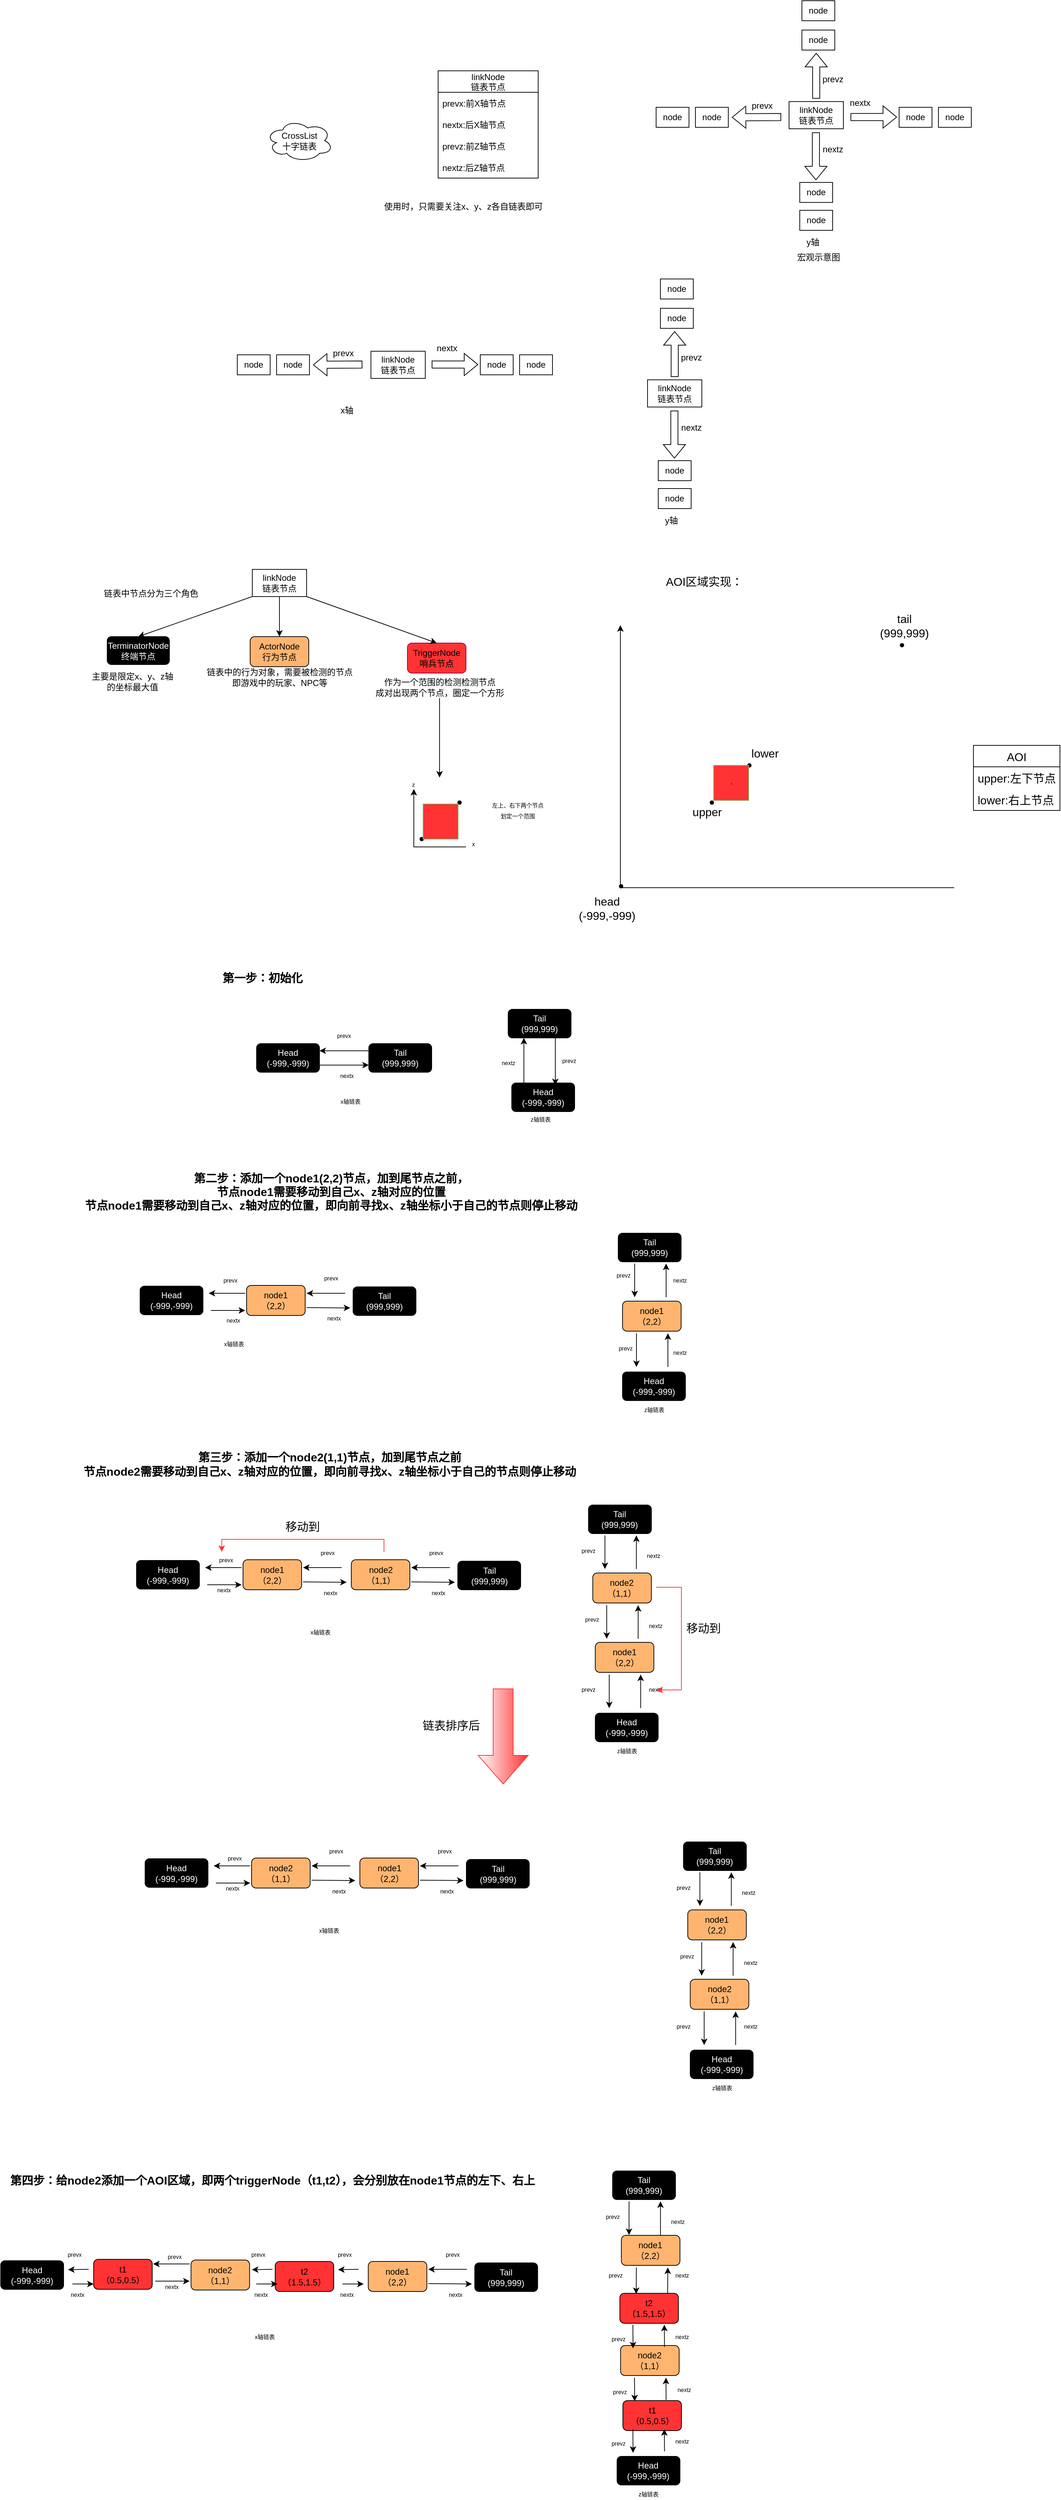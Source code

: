 <mxfile version="15.7.0" type="github">
  <diagram id="7__NHR40UmP4EpxoBmli" name="Page-1">
    <mxGraphModel dx="2350" dy="1244" grid="0" gridSize="10" guides="1" tooltips="1" connect="1" arrows="1" fold="1" page="0" pageScale="1" pageWidth="827" pageHeight="1169" math="0" shadow="0">
      <root>
        <mxCell id="0" />
        <mxCell id="1" parent="0" />
        <mxCell id="J2Jdq49523zMRXXccdFL-5" value="&lt;span&gt;CrossList&lt;/span&gt;&lt;br&gt;&lt;span&gt;十字链表&lt;/span&gt;" style="ellipse;shape=cloud;whiteSpace=wrap;html=1;fontColor=#000000;" parent="1" vertex="1">
          <mxGeometry x="-86" y="-48" width="94" height="59" as="geometry" />
        </mxCell>
        <mxCell id="J2Jdq49523zMRXXccdFL-6" value="&lt;font&gt;TerminatorNode&lt;br&gt;终端节点&lt;/font&gt;" style="rounded=1;whiteSpace=wrap;html=1;strokeColor=#000000;fillColor=#000000;fontColor=#FFFFFF;" parent="1" vertex="1">
          <mxGeometry x="-308" y="675" width="87" height="39" as="geometry" />
        </mxCell>
        <mxCell id="J2Jdq49523zMRXXccdFL-7" value="&lt;span&gt;linkNode&lt;/span&gt;&lt;br&gt;&lt;span&gt;链表节点&lt;/span&gt;" style="rounded=0;whiteSpace=wrap;html=1;fontColor=#000000;" parent="1" vertex="1">
          <mxGeometry x="-105" y="581" width="76" height="38" as="geometry" />
        </mxCell>
        <mxCell id="J2Jdq49523zMRXXccdFL-8" value="" style="endArrow=classic;html=1;rounded=0;exitX=0;exitY=1;exitDx=0;exitDy=0;entryX=0.5;entryY=0;entryDx=0;entryDy=0;fontColor=#000000;" parent="1" source="J2Jdq49523zMRXXccdFL-7" target="J2Jdq49523zMRXXccdFL-6" edge="1">
          <mxGeometry width="50" height="50" relative="1" as="geometry">
            <mxPoint x="-3" y="806" as="sourcePoint" />
            <mxPoint x="47" y="756" as="targetPoint" />
          </mxGeometry>
        </mxCell>
        <mxCell id="J2Jdq49523zMRXXccdFL-10" value="ActorNode&lt;br&gt;行为节点" style="rounded=1;whiteSpace=wrap;html=1;fillColor=#FFB570;fontColor=#000000;" parent="1" vertex="1">
          <mxGeometry x="-108" y="675" width="82" height="42" as="geometry" />
        </mxCell>
        <mxCell id="J2Jdq49523zMRXXccdFL-11" value="" style="endArrow=classic;html=1;rounded=0;exitX=0.5;exitY=1;exitDx=0;exitDy=0;entryX=0.5;entryY=0;entryDx=0;entryDy=0;fontColor=#000000;" parent="1" source="J2Jdq49523zMRXXccdFL-7" target="J2Jdq49523zMRXXccdFL-10" edge="1">
          <mxGeometry width="50" height="50" relative="1" as="geometry">
            <mxPoint x="-69" y="619" as="sourcePoint" />
            <mxPoint x="161" y="756" as="targetPoint" />
          </mxGeometry>
        </mxCell>
        <mxCell id="J2Jdq49523zMRXXccdFL-12" value="TriggerNode&lt;br&gt;哨兵节点" style="rounded=1;whiteSpace=wrap;html=1;fillColor=#FF3333;fontColor=#000000;strokeColor=#A50040;" parent="1" vertex="1">
          <mxGeometry x="112" y="684" width="82" height="42" as="geometry" />
        </mxCell>
        <mxCell id="J2Jdq49523zMRXXccdFL-13" value="" style="endArrow=classic;html=1;rounded=0;exitX=1;exitY=1;exitDx=0;exitDy=0;entryX=0.5;entryY=0;entryDx=0;entryDy=0;fontColor=#000000;" parent="1" source="J2Jdq49523zMRXXccdFL-7" target="J2Jdq49523zMRXXccdFL-12" edge="1">
          <mxGeometry width="50" height="50" relative="1" as="geometry">
            <mxPoint x="135" y="619" as="sourcePoint" />
            <mxPoint x="287" y="756" as="targetPoint" />
          </mxGeometry>
        </mxCell>
        <mxCell id="J2Jdq49523zMRXXccdFL-14" value="&lt;span&gt;linkNode&lt;/span&gt;&lt;br&gt;&lt;span&gt;链表节点&lt;/span&gt;" style="rounded=0;whiteSpace=wrap;html=1;fontColor=#000000;" parent="1" vertex="1">
          <mxGeometry x="448" y="316" width="76" height="38" as="geometry" />
        </mxCell>
        <mxCell id="J2Jdq49523zMRXXccdFL-19" value="linkNode&#xa;链表节点" style="swimlane;fontStyle=0;childLayout=stackLayout;horizontal=1;startSize=30;horizontalStack=0;resizeParent=1;resizeParentMax=0;resizeLast=0;collapsible=1;marginBottom=0;fontColor=#000000;" parent="1" vertex="1">
          <mxGeometry x="155" y="-116" width="140" height="150" as="geometry" />
        </mxCell>
        <mxCell id="J2Jdq49523zMRXXccdFL-20" value="prevx:前X轴节点" style="text;strokeColor=none;fillColor=none;align=left;verticalAlign=middle;spacingLeft=4;spacingRight=4;overflow=hidden;points=[[0,0.5],[1,0.5]];portConstraint=eastwest;rotatable=0;fontColor=#000000;" parent="J2Jdq49523zMRXXccdFL-19" vertex="1">
          <mxGeometry y="30" width="140" height="30" as="geometry" />
        </mxCell>
        <mxCell id="J2Jdq49523zMRXXccdFL-21" value="nextx:后X轴节点" style="text;strokeColor=none;fillColor=none;align=left;verticalAlign=middle;spacingLeft=4;spacingRight=4;overflow=hidden;points=[[0,0.5],[1,0.5]];portConstraint=eastwest;rotatable=0;fontColor=#000000;" parent="J2Jdq49523zMRXXccdFL-19" vertex="1">
          <mxGeometry y="60" width="140" height="30" as="geometry" />
        </mxCell>
        <mxCell id="J2Jdq49523zMRXXccdFL-34" value="prevz:前Z轴节点" style="text;strokeColor=none;fillColor=none;align=left;verticalAlign=middle;spacingLeft=4;spacingRight=4;overflow=hidden;points=[[0,0.5],[1,0.5]];portConstraint=eastwest;rotatable=0;fontColor=#000000;" parent="J2Jdq49523zMRXXccdFL-19" vertex="1">
          <mxGeometry y="90" width="140" height="30" as="geometry" />
        </mxCell>
        <mxCell id="J2Jdq49523zMRXXccdFL-33" value="nextz:后Z轴节点" style="text;strokeColor=none;fillColor=none;align=left;verticalAlign=middle;spacingLeft=4;spacingRight=4;overflow=hidden;points=[[0,0.5],[1,0.5]];portConstraint=eastwest;rotatable=0;fontColor=#000000;" parent="J2Jdq49523zMRXXccdFL-19" vertex="1">
          <mxGeometry y="120" width="140" height="30" as="geometry" />
        </mxCell>
        <mxCell id="J2Jdq49523zMRXXccdFL-36" value="" style="shape=flexArrow;endArrow=classic;html=1;rounded=0;fontColor=#000000;" parent="1" edge="1">
          <mxGeometry width="50" height="50" relative="1" as="geometry">
            <mxPoint x="486" y="312" as="sourcePoint" />
            <mxPoint x="486" y="248" as="targetPoint" />
          </mxGeometry>
        </mxCell>
        <mxCell id="J2Jdq49523zMRXXccdFL-37" value="" style="shape=flexArrow;endArrow=classic;html=1;rounded=0;fontColor=#000000;" parent="1" edge="1">
          <mxGeometry width="50" height="50" relative="1" as="geometry">
            <mxPoint x="485.58" y="359" as="sourcePoint" />
            <mxPoint x="485.58" y="426" as="targetPoint" />
          </mxGeometry>
        </mxCell>
        <mxCell id="J2Jdq49523zMRXXccdFL-38" value="" style="shape=flexArrow;endArrow=classic;html=1;rounded=0;fontColor=#000000;" parent="1" edge="1">
          <mxGeometry width="50" height="50" relative="1" as="geometry">
            <mxPoint x="732" y="-51.42" as="sourcePoint" />
            <mxPoint x="797" y="-51.42" as="targetPoint" />
          </mxGeometry>
        </mxCell>
        <mxCell id="J2Jdq49523zMRXXccdFL-39" value="" style="shape=flexArrow;endArrow=classic;html=1;rounded=0;fontColor=#000000;" parent="1" edge="1">
          <mxGeometry width="50" height="50" relative="1" as="geometry">
            <mxPoint x="635" y="-51.42" as="sourcePoint" />
            <mxPoint x="566" y="-51" as="targetPoint" />
          </mxGeometry>
        </mxCell>
        <mxCell id="J2Jdq49523zMRXXccdFL-40" value="prevx" style="text;html=1;align=center;verticalAlign=middle;resizable=0;points=[];autosize=1;strokeColor=none;fillColor=none;fontColor=#000000;" parent="1" vertex="1">
          <mxGeometry x="588" y="-76" width="40" height="18" as="geometry" />
        </mxCell>
        <mxCell id="J2Jdq49523zMRXXccdFL-41" value="nextx" style="text;html=1;align=center;verticalAlign=middle;resizable=0;points=[];autosize=1;strokeColor=none;fillColor=none;fontColor=#000000;" parent="1" vertex="1">
          <mxGeometry x="725" y="-80" width="39" height="18" as="geometry" />
        </mxCell>
        <mxCell id="J2Jdq49523zMRXXccdFL-42" value="prevz" style="text;html=1;align=center;verticalAlign=middle;resizable=0;points=[];autosize=1;strokeColor=none;fillColor=none;fontColor=#000000;" parent="1" vertex="1">
          <mxGeometry x="489" y="276" width="40" height="18" as="geometry" />
        </mxCell>
        <mxCell id="J2Jdq49523zMRXXccdFL-43" value="nextz" style="text;html=1;align=center;verticalAlign=middle;resizable=0;points=[];autosize=1;strokeColor=none;fillColor=none;fontColor=#000000;" parent="1" vertex="1">
          <mxGeometry x="489" y="374" width="39" height="18" as="geometry" />
        </mxCell>
        <mxCell id="J2Jdq49523zMRXXccdFL-44" value="node" style="rounded=0;whiteSpace=wrap;html=1;fontColor=#000000;" parent="1" vertex="1">
          <mxGeometry x="855" y="-65" width="46" height="28" as="geometry" />
        </mxCell>
        <mxCell id="J2Jdq49523zMRXXccdFL-45" value="node" style="rounded=0;whiteSpace=wrap;html=1;fontColor=#000000;" parent="1" vertex="1">
          <mxGeometry x="800" y="-65" width="46" height="28" as="geometry" />
        </mxCell>
        <mxCell id="J2Jdq49523zMRXXccdFL-46" value="node" style="rounded=0;whiteSpace=wrap;html=1;fontColor=#000000;" parent="1" vertex="1">
          <mxGeometry x="515" y="-65" width="46" height="28" as="geometry" />
        </mxCell>
        <mxCell id="J2Jdq49523zMRXXccdFL-47" value="node" style="rounded=0;whiteSpace=wrap;html=1;fontColor=#000000;" parent="1" vertex="1">
          <mxGeometry x="466" y="175" width="46" height="28" as="geometry" />
        </mxCell>
        <mxCell id="J2Jdq49523zMRXXccdFL-48" value="node" style="rounded=0;whiteSpace=wrap;html=1;fontColor=#000000;" parent="1" vertex="1">
          <mxGeometry x="466" y="216" width="46" height="28" as="geometry" />
        </mxCell>
        <mxCell id="J2Jdq49523zMRXXccdFL-49" value="node" style="rounded=0;whiteSpace=wrap;html=1;fontColor=#000000;" parent="1" vertex="1">
          <mxGeometry x="460" y="-65" width="46" height="28" as="geometry" />
        </mxCell>
        <mxCell id="J2Jdq49523zMRXXccdFL-50" value="node" style="rounded=0;whiteSpace=wrap;html=1;fontColor=#000000;" parent="1" vertex="1">
          <mxGeometry x="463" y="429" width="46" height="28" as="geometry" />
        </mxCell>
        <mxCell id="J2Jdq49523zMRXXccdFL-51" value="node" style="rounded=0;whiteSpace=wrap;html=1;fontColor=#000000;" parent="1" vertex="1">
          <mxGeometry x="463" y="468" width="46" height="28" as="geometry" />
        </mxCell>
        <mxCell id="J2Jdq49523zMRXXccdFL-52" value="链表中节点分为三个角色" style="text;html=1;align=center;verticalAlign=middle;resizable=0;points=[];autosize=1;strokeColor=none;fillColor=none;fontColor=#000000;" parent="1" vertex="1">
          <mxGeometry x="-318" y="606" width="142" height="18" as="geometry" />
        </mxCell>
        <mxCell id="J2Jdq49523zMRXXccdFL-53" value="主要是限定x、y、z轴&lt;br&gt;的坐标最大值" style="text;html=1;align=center;verticalAlign=middle;resizable=0;points=[];autosize=1;strokeColor=none;fillColor=none;fontColor=#000000;" parent="1" vertex="1">
          <mxGeometry x="-335" y="722" width="124" height="31" as="geometry" />
        </mxCell>
        <mxCell id="J2Jdq49523zMRXXccdFL-54" value="链表中的行为对象，需要被检测的节点&lt;br&gt;即游戏中的玩家、NPC等" style="text;html=1;align=center;verticalAlign=middle;resizable=0;points=[];autosize=1;strokeColor=none;fillColor=none;fontColor=#000000;" parent="1" vertex="1">
          <mxGeometry x="-174" y="716" width="214" height="31" as="geometry" />
        </mxCell>
        <mxCell id="J2Jdq49523zMRXXccdFL-55" value="作为一个范围的检测检测节点&lt;br&gt;成对出现两个节点，圈定一个方形" style="text;html=1;align=center;verticalAlign=middle;resizable=0;points=[];autosize=1;strokeColor=none;fillColor=none;fontColor=#000000;" parent="1" vertex="1">
          <mxGeometry x="62" y="730" width="190" height="31" as="geometry" />
        </mxCell>
        <mxCell id="J2Jdq49523zMRXXccdFL-56" value="宏观示意图" style="text;html=1;align=center;verticalAlign=middle;resizable=0;points=[];autosize=1;strokeColor=none;fillColor=none;fontColor=#000000;" parent="1" vertex="1">
          <mxGeometry x="652" y="136" width="70" height="18" as="geometry" />
        </mxCell>
        <mxCell id="J2Jdq49523zMRXXccdFL-57" value="&lt;span&gt;linkNode&lt;/span&gt;&lt;br&gt;&lt;span&gt;链表节点&lt;/span&gt;" style="rounded=0;whiteSpace=wrap;html=1;fontColor=#000000;" parent="1" vertex="1">
          <mxGeometry x="61" y="276" width="76" height="38" as="geometry" />
        </mxCell>
        <mxCell id="J2Jdq49523zMRXXccdFL-58" value="" style="shape=flexArrow;endArrow=classic;html=1;rounded=0;fontColor=#000000;" parent="1" edge="1">
          <mxGeometry width="50" height="50" relative="1" as="geometry">
            <mxPoint x="146" y="294.58" as="sourcePoint" />
            <mxPoint x="211" y="294.58" as="targetPoint" />
          </mxGeometry>
        </mxCell>
        <mxCell id="J2Jdq49523zMRXXccdFL-59" value="" style="shape=flexArrow;endArrow=classic;html=1;rounded=0;fontColor=#000000;" parent="1" edge="1">
          <mxGeometry width="50" height="50" relative="1" as="geometry">
            <mxPoint x="49" y="294.58" as="sourcePoint" />
            <mxPoint x="-20" y="295" as="targetPoint" />
          </mxGeometry>
        </mxCell>
        <mxCell id="J2Jdq49523zMRXXccdFL-60" value="prevx" style="text;html=1;align=center;verticalAlign=middle;resizable=0;points=[];autosize=1;strokeColor=none;fillColor=none;fontColor=#000000;" parent="1" vertex="1">
          <mxGeometry x="2" y="270" width="40" height="18" as="geometry" />
        </mxCell>
        <mxCell id="J2Jdq49523zMRXXccdFL-61" value="nextx" style="text;html=1;align=center;verticalAlign=middle;resizable=0;points=[];autosize=1;strokeColor=none;fillColor=none;fontColor=#000000;" parent="1" vertex="1">
          <mxGeometry x="147" y="263" width="39" height="18" as="geometry" />
        </mxCell>
        <mxCell id="J2Jdq49523zMRXXccdFL-62" value="node" style="rounded=0;whiteSpace=wrap;html=1;fontColor=#000000;" parent="1" vertex="1">
          <mxGeometry x="269" y="281" width="46" height="28" as="geometry" />
        </mxCell>
        <mxCell id="J2Jdq49523zMRXXccdFL-63" value="node" style="rounded=0;whiteSpace=wrap;html=1;fontColor=#000000;" parent="1" vertex="1">
          <mxGeometry x="214" y="281" width="46" height="28" as="geometry" />
        </mxCell>
        <mxCell id="J2Jdq49523zMRXXccdFL-64" value="node" style="rounded=0;whiteSpace=wrap;html=1;fontColor=#000000;" parent="1" vertex="1">
          <mxGeometry x="-71" y="281" width="46" height="28" as="geometry" />
        </mxCell>
        <mxCell id="J2Jdq49523zMRXXccdFL-65" value="node" style="rounded=0;whiteSpace=wrap;html=1;fontColor=#000000;" parent="1" vertex="1">
          <mxGeometry x="-126" y="281" width="46" height="28" as="geometry" />
        </mxCell>
        <mxCell id="J2Jdq49523zMRXXccdFL-66" value="使用时，只需要关注x、y、z各自链表即可" style="text;html=1;align=center;verticalAlign=middle;resizable=0;points=[];autosize=1;strokeColor=none;fillColor=none;fontColor=#000000;" parent="1" vertex="1">
          <mxGeometry x="74" y="65" width="232" height="18" as="geometry" />
        </mxCell>
        <mxCell id="J2Jdq49523zMRXXccdFL-67" value="x轴" style="text;html=1;align=center;verticalAlign=middle;resizable=0;points=[];autosize=1;strokeColor=none;fillColor=none;fontColor=#000000;" parent="1" vertex="1">
          <mxGeometry x="13" y="350" width="28" height="18" as="geometry" />
        </mxCell>
        <mxCell id="J2Jdq49523zMRXXccdFL-68" value="y轴" style="text;html=1;align=center;verticalAlign=middle;resizable=0;points=[];autosize=1;strokeColor=none;fillColor=none;fontColor=#000000;" parent="1" vertex="1">
          <mxGeometry x="467" y="504" width="28" height="18" as="geometry" />
        </mxCell>
        <mxCell id="J2Jdq49523zMRXXccdFL-69" value="" style="shape=waypoint;sketch=0;size=6;pointerEvents=1;points=[];fillColor=none;resizable=0;rotatable=0;perimeter=centerPerimeter;snapToPoint=1;fontColor=#000000;" parent="1" vertex="1">
          <mxGeometry x="165" y="887" width="40" height="40" as="geometry" />
        </mxCell>
        <mxCell id="J2Jdq49523zMRXXccdFL-70" value="" style="shape=waypoint;sketch=0;size=6;pointerEvents=1;points=[];fillColor=none;resizable=0;rotatable=0;perimeter=centerPerimeter;snapToPoint=1;fontColor=#000000;" parent="1" vertex="1">
          <mxGeometry x="112" y="938" width="40" height="40" as="geometry" />
        </mxCell>
        <mxCell id="J2Jdq49523zMRXXccdFL-71" value="" style="whiteSpace=wrap;html=1;aspect=fixed;fillColor=#FF3333;strokeColor=#82b366;fontColor=#000000;" parent="1" vertex="1">
          <mxGeometry x="134" y="909" width="49" height="49" as="geometry" />
        </mxCell>
        <mxCell id="J2Jdq49523zMRXXccdFL-72" value="" style="endArrow=classic;html=1;rounded=0;fontColor=#000000;" parent="1" source="J2Jdq49523zMRXXccdFL-55" edge="1">
          <mxGeometry width="50" height="50" relative="1" as="geometry">
            <mxPoint x="108" y="757" as="sourcePoint" />
            <mxPoint x="157" y="872" as="targetPoint" />
          </mxGeometry>
        </mxCell>
        <mxCell id="J2Jdq49523zMRXXccdFL-73" value="&lt;font style=&quot;font-size: 8px&quot;&gt;左上、右下两个节点&lt;br style=&quot;font-size: 8px&quot;&gt;划定一个范围&lt;/font&gt;" style="text;html=1;align=center;verticalAlign=middle;resizable=0;points=[];autosize=1;strokeColor=none;fillColor=none;fontColor=#000000;" parent="1" vertex="1">
          <mxGeometry x="207" y="901" width="118" height="31" as="geometry" />
        </mxCell>
        <mxCell id="J2Jdq49523zMRXXccdFL-74" value="" style="edgeStyle=segmentEdgeStyle;endArrow=classic;html=1;rounded=0;fontSize=8;fontColor=#000000;" parent="1" edge="1">
          <mxGeometry width="50" height="50" relative="1" as="geometry">
            <mxPoint x="194" y="969" as="sourcePoint" />
            <mxPoint x="121" y="888" as="targetPoint" />
          </mxGeometry>
        </mxCell>
        <mxCell id="J2Jdq49523zMRXXccdFL-75" value="x" style="text;html=1;align=center;verticalAlign=middle;resizable=0;points=[];autosize=1;strokeColor=none;fillColor=none;fontSize=8;fontColor=#000000;" parent="1" vertex="1">
          <mxGeometry x="196" y="958" width="16" height="14" as="geometry" />
        </mxCell>
        <mxCell id="J2Jdq49523zMRXXccdFL-76" value="z" style="text;html=1;align=center;verticalAlign=middle;resizable=0;points=[];autosize=1;strokeColor=none;fillColor=none;fontSize=8;fontColor=#000000;" parent="1" vertex="1">
          <mxGeometry x="112" y="875" width="16" height="14" as="geometry" />
        </mxCell>
        <mxCell id="J2Jdq49523zMRXXccdFL-78" value="&lt;font style=&quot;font-size: 16px&quot;&gt;&lt;b&gt;第一步：初始化&lt;/b&gt;&lt;/font&gt;" style="text;html=1;align=center;verticalAlign=middle;resizable=0;points=[];autosize=1;strokeColor=none;fillColor=none;fontSize=8;fontColor=#000000;" parent="1" vertex="1">
          <mxGeometry x="-152" y="1144" width="122" height="15" as="geometry" />
        </mxCell>
        <mxCell id="J2Jdq49523zMRXXccdFL-80" value="&lt;span style=&quot;&quot;&gt;Head&lt;/span&gt;&lt;br style=&quot;&quot;&gt;&lt;span style=&quot;&quot;&gt;(-999,-999)&lt;/span&gt;" style="rounded=1;whiteSpace=wrap;html=1;strokeColor=#000000;fillColor=#000000;fontColor=#FFFFFF;" parent="1" vertex="1">
          <mxGeometry x="258" y="1299" width="88" height="40" as="geometry" />
        </mxCell>
        <mxCell id="J2Jdq49523zMRXXccdFL-81" value="&lt;span style=&quot;&quot;&gt;Tail&lt;/span&gt;&lt;br style=&quot;&quot;&gt;&lt;span style=&quot;&quot;&gt;(999,999)&lt;/span&gt;" style="rounded=1;whiteSpace=wrap;html=1;strokeColor=#000000;fillColor=#000000;fontColor=#FFFFFF;" parent="1" vertex="1">
          <mxGeometry x="253" y="1196" width="88" height="40" as="geometry" />
        </mxCell>
        <mxCell id="J2Jdq49523zMRXXccdFL-82" value="" style="endArrow=classic;html=1;rounded=0;fontSize=8;fontColor=#FFFFFF;entryX=0.25;entryY=1;entryDx=0;entryDy=0;" parent="1" target="J2Jdq49523zMRXXccdFL-81" edge="1">
          <mxGeometry width="50" height="50" relative="1" as="geometry">
            <mxPoint x="275" y="1299" as="sourcePoint" />
            <mxPoint x="746" y="1139" as="targetPoint" />
          </mxGeometry>
        </mxCell>
        <mxCell id="J2Jdq49523zMRXXccdFL-83" value="&lt;font&gt;nextz&lt;/font&gt;" style="text;html=1;align=center;verticalAlign=middle;resizable=0;points=[];autosize=1;strokeColor=none;fillColor=none;fontSize=8;fontColor=#000000;" parent="1" vertex="1">
          <mxGeometry x="233" y="1264" width="39" height="14" as="geometry" />
        </mxCell>
        <mxCell id="J2Jdq49523zMRXXccdFL-84" value="" style="endArrow=classic;html=1;rounded=0;fontSize=8;fontColor=#FFFFFF;exitX=0.75;exitY=1;exitDx=0;exitDy=0;" parent="1" source="J2Jdq49523zMRXXccdFL-81" edge="1">
          <mxGeometry width="50" height="50" relative="1" as="geometry">
            <mxPoint x="696" y="1189" as="sourcePoint" />
            <mxPoint x="319" y="1302" as="targetPoint" />
          </mxGeometry>
        </mxCell>
        <mxCell id="J2Jdq49523zMRXXccdFL-85" value="prevz" style="text;html=1;align=center;verticalAlign=middle;resizable=0;points=[];autosize=1;strokeColor=none;fillColor=none;fontSize=8;fontColor=#000000;" parent="1" vertex="1">
          <mxGeometry x="318" y="1261" width="40" height="14" as="geometry" />
        </mxCell>
        <mxCell id="J2Jdq49523zMRXXccdFL-86" value="z轴链表" style="text;html=1;align=center;verticalAlign=middle;resizable=0;points=[];autosize=1;strokeColor=none;fillColor=none;fontSize=8;fontColor=#000000;" parent="1" vertex="1">
          <mxGeometry x="272" y="1343" width="52" height="14" as="geometry" />
        </mxCell>
        <mxCell id="J2Jdq49523zMRXXccdFL-87" value="&lt;font&gt;Head&lt;br&gt;(-999,-999)&lt;br&gt;&lt;/font&gt;" style="rounded=1;whiteSpace=wrap;html=1;strokeColor=#000000;fillColor=#000000;fontColor=#FFFFFF;" parent="1" vertex="1">
          <mxGeometry x="-99" y="1244" width="88" height="40" as="geometry" />
        </mxCell>
        <mxCell id="J2Jdq49523zMRXXccdFL-88" value="&lt;font&gt;Tail&lt;br&gt;(999,999)&lt;br&gt;&lt;/font&gt;" style="rounded=1;whiteSpace=wrap;html=1;strokeColor=#000000;fillColor=#000000;fontColor=#FFFFFF;" parent="1" vertex="1">
          <mxGeometry x="58" y="1244" width="88" height="40" as="geometry" />
        </mxCell>
        <mxCell id="J2Jdq49523zMRXXccdFL-90" value="&lt;font&gt;nextx&lt;/font&gt;" style="text;html=1;align=center;verticalAlign=middle;resizable=0;points=[];autosize=1;strokeColor=none;fillColor=none;fontSize=8;fontColor=#000000;" parent="1" vertex="1">
          <mxGeometry x="7" y="1282" width="39" height="14" as="geometry" />
        </mxCell>
        <mxCell id="J2Jdq49523zMRXXccdFL-92" value="prevx" style="text;html=1;align=center;verticalAlign=middle;resizable=0;points=[];autosize=1;strokeColor=none;fillColor=none;fontSize=8;fontColor=#000000;" parent="1" vertex="1">
          <mxGeometry x="3" y="1226" width="40" height="14" as="geometry" />
        </mxCell>
        <mxCell id="J2Jdq49523zMRXXccdFL-93" value="x轴链表" style="text;html=1;align=center;verticalAlign=middle;resizable=0;points=[];autosize=1;strokeColor=none;fillColor=none;fontSize=8;fontColor=#000000;" parent="1" vertex="1">
          <mxGeometry x="6" y="1318" width="52" height="14" as="geometry" />
        </mxCell>
        <mxCell id="J2Jdq49523zMRXXccdFL-95" value="" style="endArrow=classic;html=1;rounded=0;fontSize=8;fontColor=#FFFFFF;exitX=0;exitY=0.25;exitDx=0;exitDy=0;entryX=1;entryY=0.25;entryDx=0;entryDy=0;" parent="1" source="J2Jdq49523zMRXXccdFL-88" target="J2Jdq49523zMRXXccdFL-87" edge="1">
          <mxGeometry width="50" height="50" relative="1" as="geometry">
            <mxPoint x="176" y="1189" as="sourcePoint" />
            <mxPoint x="226" y="1139" as="targetPoint" />
          </mxGeometry>
        </mxCell>
        <mxCell id="J2Jdq49523zMRXXccdFL-96" value="" style="endArrow=classic;html=1;rounded=0;fontSize=8;fontColor=#FFFFFF;exitX=1;exitY=0.75;exitDx=0;exitDy=0;entryX=0;entryY=0.75;entryDx=0;entryDy=0;" parent="1" source="J2Jdq49523zMRXXccdFL-87" target="J2Jdq49523zMRXXccdFL-88" edge="1">
          <mxGeometry width="50" height="50" relative="1" as="geometry">
            <mxPoint x="68" y="1264" as="sourcePoint" />
            <mxPoint x="-1" y="1264" as="targetPoint" />
          </mxGeometry>
        </mxCell>
        <mxCell id="J2Jdq49523zMRXXccdFL-97" value="&lt;b style=&quot;font-size: 16px&quot;&gt;第二步：&lt;/b&gt;&lt;span style=&quot;font-size: 16px&quot;&gt;&lt;b&gt;添加一个node1(2,2)节点，加到尾节点之前，&lt;br&gt;节点node1需要移动到自己x、z轴对应的位置&lt;br&gt;&lt;/b&gt;&lt;/span&gt;&lt;b style=&quot;font-size: 16px&quot;&gt;节点node1需要移动到自己x、z轴对应的位置，即向前寻找x、z轴坐标小于自己的节点则停止移动&lt;/b&gt;&lt;span style=&quot;font-size: 16px&quot;&gt;&lt;b&gt;&lt;br&gt;&lt;/b&gt;&lt;/span&gt;" style="text;html=1;align=center;verticalAlign=middle;resizable=0;points=[];autosize=1;strokeColor=none;fillColor=none;fontSize=8;fontColor=#000000;" parent="1" vertex="1">
          <mxGeometry x="-344.5" y="1432" width="699" height="38" as="geometry" />
        </mxCell>
        <mxCell id="J2Jdq49523zMRXXccdFL-98" value="Tail&lt;br&gt;(999,999)" style="rounded=1;whiteSpace=wrap;html=1;strokeColor=#000000;fillColor=#000000;fontColor=#FFFFFF;" parent="1" vertex="1">
          <mxGeometry x="407" y="1509" width="88" height="40" as="geometry" />
        </mxCell>
        <mxCell id="J2Jdq49523zMRXXccdFL-99" value="Head&lt;br&gt;(-999,-999)" style="rounded=1;whiteSpace=wrap;html=1;strokeColor=#000000;fillColor=#000000;fontColor=#FFFFFF;" parent="1" vertex="1">
          <mxGeometry x="413" y="1703" width="88" height="40" as="geometry" />
        </mxCell>
        <mxCell id="J2Jdq49523zMRXXccdFL-104" value="z轴链表" style="text;html=1;align=center;verticalAlign=middle;resizable=0;points=[];autosize=1;strokeColor=none;fillColor=none;fontSize=8;fontColor=#000000;" parent="1" vertex="1">
          <mxGeometry x="431" y="1749" width="52" height="14" as="geometry" />
        </mxCell>
        <mxCell id="J2Jdq49523zMRXXccdFL-105" value="&lt;font&gt;Head&lt;br&gt;(-999,-999)&lt;/font&gt;" style="rounded=1;whiteSpace=wrap;html=1;strokeColor=#000000;fillColor=#000000;fontColor=#FFFFFF;" parent="1" vertex="1">
          <mxGeometry x="-262" y="1583" width="88" height="40" as="geometry" />
        </mxCell>
        <mxCell id="J2Jdq49523zMRXXccdFL-106" value="&lt;font color=&quot;#ffffff&quot;&gt;Tail&lt;br&gt;(999,999)&lt;/font&gt;" style="rounded=1;whiteSpace=wrap;html=1;strokeColor=#000000;fillColor=#000000;fontColor=#000000;" parent="1" vertex="1">
          <mxGeometry x="36" y="1584" width="88" height="40" as="geometry" />
        </mxCell>
        <mxCell id="J2Jdq49523zMRXXccdFL-109" value="x轴链表" style="text;html=1;align=center;verticalAlign=middle;resizable=0;points=[];autosize=1;strokeColor=none;fillColor=none;fontSize=8;fontColor=#000000;" parent="1" vertex="1">
          <mxGeometry x="-157" y="1657" width="52" height="14" as="geometry" />
        </mxCell>
        <mxCell id="J2Jdq49523zMRXXccdFL-112" value="node1&lt;br&gt;（2,2）" style="rounded=1;whiteSpace=wrap;html=1;fillColor=#FFB570;fontColor=#000000;" parent="1" vertex="1">
          <mxGeometry x="-113" y="1582" width="82" height="42" as="geometry" />
        </mxCell>
        <mxCell id="J2Jdq49523zMRXXccdFL-115" value="&lt;font&gt;nextx&lt;/font&gt;" style="text;html=1;align=center;verticalAlign=middle;resizable=0;points=[];autosize=1;strokeColor=none;fillColor=none;fontSize=8;fontColor=#000000;" parent="1" vertex="1">
          <mxGeometry x="-11" y="1621" width="39" height="14" as="geometry" />
        </mxCell>
        <mxCell id="J2Jdq49523zMRXXccdFL-116" value="prevx" style="text;html=1;align=center;verticalAlign=middle;resizable=0;points=[];autosize=1;strokeColor=none;fillColor=none;fontSize=8;fontColor=#000000;" parent="1" vertex="1">
          <mxGeometry x="-15" y="1565" width="40" height="14" as="geometry" />
        </mxCell>
        <mxCell id="J2Jdq49523zMRXXccdFL-117" value="" style="endArrow=classic;html=1;rounded=0;fontSize=8;fontColor=#000000;entryX=1;entryY=0.25;entryDx=0;entryDy=0;" parent="1" edge="1">
          <mxGeometry width="50" height="50" relative="1" as="geometry">
            <mxPoint x="25" y="1593" as="sourcePoint" />
            <mxPoint x="-29" y="1593" as="targetPoint" />
          </mxGeometry>
        </mxCell>
        <mxCell id="J2Jdq49523zMRXXccdFL-118" value="" style="endArrow=classic;html=1;rounded=0;fontSize=8;fontColor=#000000;exitX=1;exitY=0.75;exitDx=0;exitDy=0;entryX=0;entryY=0.75;entryDx=0;entryDy=0;" parent="1" edge="1">
          <mxGeometry width="50" height="50" relative="1" as="geometry">
            <mxPoint x="-29" y="1613" as="sourcePoint" />
            <mxPoint x="32.0" y="1613.5" as="targetPoint" />
          </mxGeometry>
        </mxCell>
        <mxCell id="J2Jdq49523zMRXXccdFL-119" value="&lt;font&gt;nextx&lt;/font&gt;" style="text;html=1;align=center;verticalAlign=middle;resizable=0;points=[];autosize=1;strokeColor=none;fillColor=none;fontSize=8;fontColor=#000000;" parent="1" vertex="1">
          <mxGeometry x="-152" y="1624" width="39" height="14" as="geometry" />
        </mxCell>
        <mxCell id="J2Jdq49523zMRXXccdFL-120" value="prevx" style="text;html=1;align=center;verticalAlign=middle;resizable=0;points=[];autosize=1;strokeColor=none;fillColor=none;fontSize=8;fontColor=#000000;" parent="1" vertex="1">
          <mxGeometry x="-156" y="1568" width="40" height="14" as="geometry" />
        </mxCell>
        <mxCell id="J2Jdq49523zMRXXccdFL-121" value="" style="endArrow=classic;html=1;rounded=0;fontSize=8;fontColor=#000000;entryX=1;entryY=0.25;entryDx=0;entryDy=0;" parent="1" edge="1">
          <mxGeometry width="50" height="50" relative="1" as="geometry">
            <mxPoint x="-115" y="1593" as="sourcePoint" />
            <mxPoint x="-166" y="1593" as="targetPoint" />
          </mxGeometry>
        </mxCell>
        <mxCell id="J2Jdq49523zMRXXccdFL-122" value="" style="endArrow=classic;html=1;rounded=0;fontSize=8;fontColor=#000000;" parent="1" edge="1">
          <mxGeometry width="50" height="50" relative="1" as="geometry">
            <mxPoint x="-163" y="1617" as="sourcePoint" />
            <mxPoint x="-115" y="1617" as="targetPoint" />
          </mxGeometry>
        </mxCell>
        <mxCell id="J2Jdq49523zMRXXccdFL-123" value="node1&lt;br&gt;（2,2）" style="rounded=1;whiteSpace=wrap;html=1;fillColor=#FFB570;fontColor=#000000;" parent="1" vertex="1">
          <mxGeometry x="413" y="1604" width="82" height="42" as="geometry" />
        </mxCell>
        <mxCell id="J2Jdq49523zMRXXccdFL-124" value="" style="endArrow=classic;html=1;rounded=0;fontSize=8;fontColor=#000000;exitX=0.25;exitY=1;exitDx=0;exitDy=0;entryX=0.25;entryY=0;entryDx=0;entryDy=0;" parent="1" edge="1">
          <mxGeometry width="50" height="50" relative="1" as="geometry">
            <mxPoint x="430" y="1551.5" as="sourcePoint" />
            <mxPoint x="430" y="1598.5" as="targetPoint" />
          </mxGeometry>
        </mxCell>
        <mxCell id="J2Jdq49523zMRXXccdFL-125" value="&lt;font&gt;nextz&lt;/font&gt;" style="text;html=1;align=center;verticalAlign=middle;resizable=0;points=[];autosize=1;strokeColor=none;fillColor=none;fontSize=8;fontColor=#000000;" parent="1" vertex="1">
          <mxGeometry x="473" y="1568" width="39" height="14" as="geometry" />
        </mxCell>
        <mxCell id="J2Jdq49523zMRXXccdFL-126" value="" style="endArrow=classic;html=1;rounded=0;fontSize=8;fontColor=#000000;exitX=0.75;exitY=0;exitDx=0;exitDy=0;entryX=0.75;entryY=1;entryDx=0;entryDy=0;" parent="1" edge="1">
          <mxGeometry width="50" height="50" relative="1" as="geometry">
            <mxPoint x="474" y="1598.5" as="sourcePoint" />
            <mxPoint x="474" y="1551.5" as="targetPoint" />
          </mxGeometry>
        </mxCell>
        <mxCell id="J2Jdq49523zMRXXccdFL-127" value="prevz" style="text;html=1;align=center;verticalAlign=middle;resizable=0;points=[];autosize=1;strokeColor=none;fillColor=none;fontSize=8;fontColor=#000000;" parent="1" vertex="1">
          <mxGeometry x="394" y="1561" width="40" height="14" as="geometry" />
        </mxCell>
        <mxCell id="J2Jdq49523zMRXXccdFL-128" value="" style="endArrow=classic;html=1;rounded=0;fontSize=8;fontColor=#000000;exitX=0.25;exitY=1;exitDx=0;exitDy=0;entryX=0.25;entryY=0;entryDx=0;entryDy=0;" parent="1" edge="1">
          <mxGeometry width="50" height="50" relative="1" as="geometry">
            <mxPoint x="432.5" y="1649" as="sourcePoint" />
            <mxPoint x="432.5" y="1696" as="targetPoint" />
          </mxGeometry>
        </mxCell>
        <mxCell id="J2Jdq49523zMRXXccdFL-129" value="&lt;font&gt;nextz&lt;/font&gt;" style="text;html=1;align=center;verticalAlign=middle;resizable=0;points=[];autosize=1;strokeColor=none;fillColor=none;fontSize=8;fontColor=#000000;" parent="1" vertex="1">
          <mxGeometry x="473" y="1669" width="39" height="14" as="geometry" />
        </mxCell>
        <mxCell id="J2Jdq49523zMRXXccdFL-130" value="" style="endArrow=classic;html=1;rounded=0;fontSize=8;fontColor=#000000;exitX=0.75;exitY=0;exitDx=0;exitDy=0;entryX=0.75;entryY=1;entryDx=0;entryDy=0;" parent="1" edge="1">
          <mxGeometry width="50" height="50" relative="1" as="geometry">
            <mxPoint x="476.5" y="1696" as="sourcePoint" />
            <mxPoint x="476.5" y="1649" as="targetPoint" />
          </mxGeometry>
        </mxCell>
        <mxCell id="J2Jdq49523zMRXXccdFL-131" value="prevz" style="text;html=1;align=center;verticalAlign=middle;resizable=0;points=[];autosize=1;strokeColor=none;fillColor=none;fontSize=8;fontColor=#000000;" parent="1" vertex="1">
          <mxGeometry x="396.75" y="1663" width="40" height="14" as="geometry" />
        </mxCell>
        <mxCell id="J2Jdq49523zMRXXccdFL-132" value="&lt;span&gt;linkNode&lt;/span&gt;&lt;br&gt;&lt;span&gt;链表节点&lt;/span&gt;" style="rounded=0;whiteSpace=wrap;html=1;fontColor=#000000;" parent="1" vertex="1">
          <mxGeometry x="646" y="-73" width="76" height="38" as="geometry" />
        </mxCell>
        <mxCell id="J2Jdq49523zMRXXccdFL-133" value="" style="shape=flexArrow;endArrow=classic;html=1;rounded=0;fontColor=#000000;" parent="1" edge="1">
          <mxGeometry width="50" height="50" relative="1" as="geometry">
            <mxPoint x="684" y="-77" as="sourcePoint" />
            <mxPoint x="684" y="-141" as="targetPoint" />
          </mxGeometry>
        </mxCell>
        <mxCell id="J2Jdq49523zMRXXccdFL-134" value="" style="shape=flexArrow;endArrow=classic;html=1;rounded=0;fontColor=#000000;" parent="1" edge="1">
          <mxGeometry width="50" height="50" relative="1" as="geometry">
            <mxPoint x="683.58" y="-30" as="sourcePoint" />
            <mxPoint x="683.58" y="37" as="targetPoint" />
          </mxGeometry>
        </mxCell>
        <mxCell id="J2Jdq49523zMRXXccdFL-135" value="prevz" style="text;html=1;align=center;verticalAlign=middle;resizable=0;points=[];autosize=1;strokeColor=none;fillColor=none;fontColor=#000000;" parent="1" vertex="1">
          <mxGeometry x="687" y="-113" width="40" height="18" as="geometry" />
        </mxCell>
        <mxCell id="J2Jdq49523zMRXXccdFL-136" value="nextz" style="text;html=1;align=center;verticalAlign=middle;resizable=0;points=[];autosize=1;strokeColor=none;fillColor=none;fontColor=#000000;" parent="1" vertex="1">
          <mxGeometry x="687" y="-15" width="39" height="18" as="geometry" />
        </mxCell>
        <mxCell id="J2Jdq49523zMRXXccdFL-137" value="node" style="rounded=0;whiteSpace=wrap;html=1;fontColor=#000000;" parent="1" vertex="1">
          <mxGeometry x="664" y="-214" width="46" height="28" as="geometry" />
        </mxCell>
        <mxCell id="J2Jdq49523zMRXXccdFL-138" value="node" style="rounded=0;whiteSpace=wrap;html=1;fontColor=#000000;" parent="1" vertex="1">
          <mxGeometry x="664" y="-173" width="46" height="28" as="geometry" />
        </mxCell>
        <mxCell id="J2Jdq49523zMRXXccdFL-139" value="node" style="rounded=0;whiteSpace=wrap;html=1;fontColor=#000000;" parent="1" vertex="1">
          <mxGeometry x="661" y="40" width="46" height="28" as="geometry" />
        </mxCell>
        <mxCell id="J2Jdq49523zMRXXccdFL-140" value="node" style="rounded=0;whiteSpace=wrap;html=1;fontColor=#000000;" parent="1" vertex="1">
          <mxGeometry x="661" y="79" width="46" height="28" as="geometry" />
        </mxCell>
        <mxCell id="J2Jdq49523zMRXXccdFL-141" value="y轴" style="text;html=1;align=center;verticalAlign=middle;resizable=0;points=[];autosize=1;strokeColor=none;fillColor=none;fontColor=#000000;" parent="1" vertex="1">
          <mxGeometry x="665" y="115" width="28" height="18" as="geometry" />
        </mxCell>
        <mxCell id="J2Jdq49523zMRXXccdFL-142" value="&lt;b style=&quot;font-size: 16px&quot;&gt;第三步：&lt;/b&gt;&lt;span style=&quot;font-size: 16px&quot;&gt;&lt;b&gt;添加一个node2(1,1)节点，加到尾节点之前&lt;br&gt;&lt;/b&gt;&lt;/span&gt;&lt;b style=&quot;font-size: 16px&quot;&gt;节点node2需要移动到自己x、z轴对应的位置，即向前寻找x、z轴坐标小于自己的节点则停止移动&lt;/b&gt;&lt;span style=&quot;font-size: 16px&quot;&gt;&lt;b&gt;&lt;br&gt;&lt;/b&gt;&lt;/span&gt;" style="text;html=1;align=center;verticalAlign=middle;resizable=0;points=[];autosize=1;strokeColor=none;fillColor=none;fontSize=8;fontColor=#000000;" parent="1" vertex="1">
          <mxGeometry x="-347" y="1819" width="699" height="26" as="geometry" />
        </mxCell>
        <mxCell id="J2Jdq49523zMRXXccdFL-143" value="&lt;span style=&quot;color: rgb(255 , 255 , 255)&quot;&gt;Tail&lt;/span&gt;&lt;br style=&quot;color: rgb(255 , 255 , 255)&quot;&gt;&lt;span style=&quot;color: rgb(255 , 255 , 255)&quot;&gt;(999,999)&lt;/span&gt;" style="rounded=1;whiteSpace=wrap;html=1;strokeColor=#000000;fillColor=#000000;fontColor=#000000;" parent="1" vertex="1">
          <mxGeometry x="365.38" y="1889" width="88" height="40" as="geometry" />
        </mxCell>
        <mxCell id="J2Jdq49523zMRXXccdFL-146" value="&lt;font color=&quot;#ffffff&quot;&gt;Head&lt;br&gt;(-999,-999)&lt;/font&gt;" style="rounded=1;whiteSpace=wrap;html=1;strokeColor=#000000;fillColor=#000000;fontColor=#000000;" parent="1" vertex="1">
          <mxGeometry x="-267" y="1966.5" width="88" height="40" as="geometry" />
        </mxCell>
        <mxCell id="J2Jdq49523zMRXXccdFL-148" value="x轴链表" style="text;html=1;align=center;verticalAlign=middle;resizable=0;points=[];autosize=1;strokeColor=none;fillColor=none;fontSize=8;fontColor=#000000;" parent="1" vertex="1">
          <mxGeometry x="-36" y="2059.5" width="52" height="14" as="geometry" />
        </mxCell>
        <mxCell id="J2Jdq49523zMRXXccdFL-149" value="node1&lt;br&gt;（2,2）" style="rounded=1;whiteSpace=wrap;html=1;fillColor=#FFB570;fontColor=#000000;" parent="1" vertex="1">
          <mxGeometry x="-118" y="1965.5" width="82" height="42" as="geometry" />
        </mxCell>
        <mxCell id="J2Jdq49523zMRXXccdFL-150" value="&lt;font&gt;nextx&lt;/font&gt;" style="text;html=1;align=center;verticalAlign=middle;resizable=0;points=[];autosize=1;strokeColor=none;fillColor=none;fontSize=8;fontColor=#000000;" parent="1" vertex="1">
          <mxGeometry x="-16" y="2004.5" width="39" height="14" as="geometry" />
        </mxCell>
        <mxCell id="J2Jdq49523zMRXXccdFL-151" value="prevx" style="text;html=1;align=center;verticalAlign=middle;resizable=0;points=[];autosize=1;strokeColor=none;fillColor=none;fontSize=8;fontColor=#000000;" parent="1" vertex="1">
          <mxGeometry x="-20" y="1948.5" width="40" height="14" as="geometry" />
        </mxCell>
        <mxCell id="J2Jdq49523zMRXXccdFL-152" value="" style="endArrow=classic;html=1;rounded=0;fontSize=8;fontColor=#000000;entryX=1;entryY=0.25;entryDx=0;entryDy=0;" parent="1" edge="1">
          <mxGeometry width="50" height="50" relative="1" as="geometry">
            <mxPoint x="20" y="1976.5" as="sourcePoint" />
            <mxPoint x="-34" y="1976.5" as="targetPoint" />
          </mxGeometry>
        </mxCell>
        <mxCell id="J2Jdq49523zMRXXccdFL-153" value="" style="endArrow=classic;html=1;rounded=0;fontSize=8;fontColor=#000000;exitX=1;exitY=0.75;exitDx=0;exitDy=0;entryX=0;entryY=0.75;entryDx=0;entryDy=0;" parent="1" edge="1">
          <mxGeometry width="50" height="50" relative="1" as="geometry">
            <mxPoint x="-34" y="1996.5" as="sourcePoint" />
            <mxPoint x="27" y="1997" as="targetPoint" />
          </mxGeometry>
        </mxCell>
        <mxCell id="J2Jdq49523zMRXXccdFL-154" value="&lt;font&gt;nextx&lt;/font&gt;" style="text;html=1;align=center;verticalAlign=middle;resizable=0;points=[];autosize=1;strokeColor=none;fillColor=none;fontSize=8;fontColor=#000000;" parent="1" vertex="1">
          <mxGeometry x="-164.75" y="2001" width="39" height="14" as="geometry" />
        </mxCell>
        <mxCell id="J2Jdq49523zMRXXccdFL-155" value="prevx" style="text;html=1;align=center;verticalAlign=middle;resizable=0;points=[];autosize=1;strokeColor=none;fillColor=none;fontSize=8;fontColor=#000000;" parent="1" vertex="1">
          <mxGeometry x="-161.75" y="1959" width="40" height="14" as="geometry" />
        </mxCell>
        <mxCell id="J2Jdq49523zMRXXccdFL-156" value="" style="endArrow=classic;html=1;rounded=0;fontSize=8;fontColor=#000000;entryX=1;entryY=0.25;entryDx=0;entryDy=0;" parent="1" edge="1">
          <mxGeometry width="50" height="50" relative="1" as="geometry">
            <mxPoint x="-120" y="1976.5" as="sourcePoint" />
            <mxPoint x="-171" y="1976.5" as="targetPoint" />
          </mxGeometry>
        </mxCell>
        <mxCell id="J2Jdq49523zMRXXccdFL-157" value="" style="endArrow=classic;html=1;rounded=0;fontSize=8;fontColor=#000000;" parent="1" edge="1">
          <mxGeometry width="50" height="50" relative="1" as="geometry">
            <mxPoint x="-168" y="2000.5" as="sourcePoint" />
            <mxPoint x="-120" y="2000.5" as="targetPoint" />
          </mxGeometry>
        </mxCell>
        <mxCell id="J2Jdq49523zMRXXccdFL-158" value="node2&lt;br&gt;（1,1）" style="rounded=1;whiteSpace=wrap;html=1;fillColor=#FFB570;fontColor=#000000;" parent="1" vertex="1">
          <mxGeometry x="371.38" y="1984" width="82" height="42" as="geometry" />
        </mxCell>
        <mxCell id="J2Jdq49523zMRXXccdFL-159" value="" style="endArrow=classic;html=1;rounded=0;fontSize=8;fontColor=#000000;exitX=0.25;exitY=1;exitDx=0;exitDy=0;entryX=0.25;entryY=0;entryDx=0;entryDy=0;" parent="1" edge="1">
          <mxGeometry width="50" height="50" relative="1" as="geometry">
            <mxPoint x="388.38" y="1931.5" as="sourcePoint" />
            <mxPoint x="388.38" y="1978.5" as="targetPoint" />
          </mxGeometry>
        </mxCell>
        <mxCell id="J2Jdq49523zMRXXccdFL-160" value="&lt;font&gt;nextz&lt;/font&gt;" style="text;html=1;align=center;verticalAlign=middle;resizable=0;points=[];autosize=1;strokeColor=none;fillColor=none;fontSize=8;fontColor=#000000;" parent="1" vertex="1">
          <mxGeometry x="436.63" y="1953" width="39" height="14" as="geometry" />
        </mxCell>
        <mxCell id="J2Jdq49523zMRXXccdFL-161" value="" style="endArrow=classic;html=1;rounded=0;fontSize=8;fontColor=#000000;exitX=0.75;exitY=0;exitDx=0;exitDy=0;entryX=0.75;entryY=1;entryDx=0;entryDy=0;" parent="1" edge="1">
          <mxGeometry width="50" height="50" relative="1" as="geometry">
            <mxPoint x="432.38" y="1978.5" as="sourcePoint" />
            <mxPoint x="432.38" y="1931.5" as="targetPoint" />
          </mxGeometry>
        </mxCell>
        <mxCell id="J2Jdq49523zMRXXccdFL-162" value="prevz" style="text;html=1;align=center;verticalAlign=middle;resizable=0;points=[];autosize=1;strokeColor=none;fillColor=none;fontSize=8;fontColor=#000000;" parent="1" vertex="1">
          <mxGeometry x="345.13" y="1945.5" width="40" height="14" as="geometry" />
        </mxCell>
        <mxCell id="J2Jdq49523zMRXXccdFL-163" value="" style="endArrow=classic;html=1;rounded=0;fontSize=8;fontColor=#000000;exitX=0.25;exitY=1;exitDx=0;exitDy=0;entryX=0.25;entryY=0;entryDx=0;entryDy=0;" parent="1" edge="1">
          <mxGeometry width="50" height="50" relative="1" as="geometry">
            <mxPoint x="390.88" y="2029" as="sourcePoint" />
            <mxPoint x="390.88" y="2076" as="targetPoint" />
          </mxGeometry>
        </mxCell>
        <mxCell id="J2Jdq49523zMRXXccdFL-164" value="&lt;font&gt;nextz&lt;/font&gt;" style="text;html=1;align=center;verticalAlign=middle;resizable=0;points=[];autosize=1;strokeColor=none;fillColor=none;fontSize=8;fontColor=#000000;" parent="1" vertex="1">
          <mxGeometry x="439.13" y="2050.5" width="39" height="14" as="geometry" />
        </mxCell>
        <mxCell id="J2Jdq49523zMRXXccdFL-165" value="" style="endArrow=classic;html=1;rounded=0;fontSize=8;fontColor=#000000;exitX=0.75;exitY=0;exitDx=0;exitDy=0;entryX=0.75;entryY=1;entryDx=0;entryDy=0;" parent="1" edge="1">
          <mxGeometry width="50" height="50" relative="1" as="geometry">
            <mxPoint x="434.88" y="2076" as="sourcePoint" />
            <mxPoint x="434.88" y="2029" as="targetPoint" />
          </mxGeometry>
        </mxCell>
        <mxCell id="J2Jdq49523zMRXXccdFL-166" value="prevz" style="text;html=1;align=center;verticalAlign=middle;resizable=0;points=[];autosize=1;strokeColor=none;fillColor=none;fontSize=8;fontColor=#000000;" parent="1" vertex="1">
          <mxGeometry x="350.13" y="2042" width="40" height="14" as="geometry" />
        </mxCell>
        <mxCell id="J2Jdq49523zMRXXccdFL-167" value="&lt;font color=&quot;#ffffff&quot;&gt;Tail&lt;br&gt;(999,999)&lt;/font&gt;" style="rounded=1;whiteSpace=wrap;html=1;strokeColor=#000000;fillColor=#000000;fontColor=#000000;" parent="1" vertex="1">
          <mxGeometry x="182.5" y="1967.5" width="88" height="40" as="geometry" />
        </mxCell>
        <mxCell id="J2Jdq49523zMRXXccdFL-168" value="node2&lt;br&gt;（1,1）" style="rounded=1;whiteSpace=wrap;html=1;fillColor=#FFB570;fontColor=#000000;" parent="1" vertex="1">
          <mxGeometry x="33.5" y="1965.5" width="82" height="42" as="geometry" />
        </mxCell>
        <mxCell id="J2Jdq49523zMRXXccdFL-169" value="&lt;font&gt;nextx&lt;/font&gt;" style="text;html=1;align=center;verticalAlign=middle;resizable=0;points=[];autosize=1;strokeColor=none;fillColor=none;fontSize=8;fontColor=#000000;" parent="1" vertex="1">
          <mxGeometry x="135.5" y="2004.5" width="39" height="14" as="geometry" />
        </mxCell>
        <mxCell id="J2Jdq49523zMRXXccdFL-170" value="prevx" style="text;html=1;align=center;verticalAlign=middle;resizable=0;points=[];autosize=1;strokeColor=none;fillColor=none;fontSize=8;fontColor=#000000;" parent="1" vertex="1">
          <mxGeometry x="131.5" y="1948.5" width="40" height="14" as="geometry" />
        </mxCell>
        <mxCell id="J2Jdq49523zMRXXccdFL-171" value="" style="endArrow=classic;html=1;rounded=0;fontSize=8;fontColor=#000000;entryX=1;entryY=0.25;entryDx=0;entryDy=0;" parent="1" edge="1">
          <mxGeometry width="50" height="50" relative="1" as="geometry">
            <mxPoint x="171.5" y="1976.5" as="sourcePoint" />
            <mxPoint x="117.5" y="1976.5" as="targetPoint" />
          </mxGeometry>
        </mxCell>
        <mxCell id="J2Jdq49523zMRXXccdFL-172" value="" style="endArrow=classic;html=1;rounded=0;fontSize=8;fontColor=#000000;exitX=1;exitY=0.75;exitDx=0;exitDy=0;entryX=0;entryY=0.75;entryDx=0;entryDy=0;" parent="1" edge="1">
          <mxGeometry width="50" height="50" relative="1" as="geometry">
            <mxPoint x="117.5" y="1996.5" as="sourcePoint" />
            <mxPoint x="178.5" y="1997" as="targetPoint" />
          </mxGeometry>
        </mxCell>
        <mxCell id="J2Jdq49523zMRXXccdFL-173" value="&lt;span style=&quot;color: rgb(255 , 255 , 255)&quot;&gt;Head&lt;/span&gt;&lt;br style=&quot;color: rgb(255 , 255 , 255)&quot;&gt;&lt;span style=&quot;color: rgb(255 , 255 , 255)&quot;&gt;(-999,-999)&lt;/span&gt;" style="rounded=1;whiteSpace=wrap;html=1;strokeColor=#000000;fillColor=#000000;fontColor=#000000;" parent="1" vertex="1">
          <mxGeometry x="374.88" y="2180" width="88" height="40" as="geometry" />
        </mxCell>
        <mxCell id="J2Jdq49523zMRXXccdFL-174" value="z轴链表" style="text;html=1;align=center;verticalAlign=middle;resizable=0;points=[];autosize=1;strokeColor=none;fillColor=none;fontSize=8;fontColor=#000000;" parent="1" vertex="1">
          <mxGeometry x="392.88" y="2226" width="52" height="14" as="geometry" />
        </mxCell>
        <mxCell id="J2Jdq49523zMRXXccdFL-175" value="node1&lt;br&gt;（2,2）" style="rounded=1;whiteSpace=wrap;html=1;fillColor=#FFB570;fontColor=#000000;" parent="1" vertex="1">
          <mxGeometry x="374.88" y="2081" width="82" height="42" as="geometry" />
        </mxCell>
        <mxCell id="J2Jdq49523zMRXXccdFL-176" value="" style="endArrow=classic;html=1;rounded=0;fontSize=8;fontColor=#000000;exitX=0.25;exitY=1;exitDx=0;exitDy=0;entryX=0.25;entryY=0;entryDx=0;entryDy=0;" parent="1" edge="1">
          <mxGeometry width="50" height="50" relative="1" as="geometry">
            <mxPoint x="394.38" y="2126" as="sourcePoint" />
            <mxPoint x="394.38" y="2173" as="targetPoint" />
          </mxGeometry>
        </mxCell>
        <mxCell id="J2Jdq49523zMRXXccdFL-177" value="&lt;font&gt;nextz&lt;/font&gt;" style="text;html=1;align=center;verticalAlign=middle;resizable=0;points=[];autosize=1;strokeColor=none;fillColor=none;fontSize=8;fontColor=#000000;" parent="1" vertex="1">
          <mxGeometry x="439.13" y="2140" width="39" height="14" as="geometry" />
        </mxCell>
        <mxCell id="J2Jdq49523zMRXXccdFL-178" value="" style="endArrow=classic;html=1;rounded=0;fontSize=8;fontColor=#000000;exitX=0.75;exitY=0;exitDx=0;exitDy=0;entryX=0.75;entryY=1;entryDx=0;entryDy=0;" parent="1" edge="1">
          <mxGeometry width="50" height="50" relative="1" as="geometry">
            <mxPoint x="438.38" y="2173" as="sourcePoint" />
            <mxPoint x="438.38" y="2126" as="targetPoint" />
          </mxGeometry>
        </mxCell>
        <mxCell id="J2Jdq49523zMRXXccdFL-179" value="prevz" style="text;html=1;align=center;verticalAlign=middle;resizable=0;points=[];autosize=1;strokeColor=none;fillColor=none;fontSize=8;fontColor=#000000;" parent="1" vertex="1">
          <mxGeometry x="345.13" y="2140" width="40" height="14" as="geometry" />
        </mxCell>
        <mxCell id="J2Jdq49523zMRXXccdFL-181" value="" style="edgeStyle=elbowEdgeStyle;elbow=vertical;endArrow=classic;html=1;rounded=0;fontSize=16;fontColor=#000000;strokeColor=#FF3333;" parent="1" edge="1">
          <mxGeometry width="50" height="50" relative="1" as="geometry">
            <mxPoint x="79.25" y="1954.5" as="sourcePoint" />
            <mxPoint x="-147.75" y="1954.5" as="targetPoint" />
            <Array as="points">
              <mxPoint x="-27.75" y="1937" />
            </Array>
          </mxGeometry>
        </mxCell>
        <mxCell id="J2Jdq49523zMRXXccdFL-184" value="" style="edgeStyle=elbowEdgeStyle;elbow=horizontal;endArrow=classic;html=1;rounded=0;fontSize=16;fontColor=#000000;strokeColor=#FF3333;" parent="1" edge="1">
          <mxGeometry width="50" height="50" relative="1" as="geometry">
            <mxPoint x="460.13" y="2004" as="sourcePoint" />
            <mxPoint x="460.38" y="2147.5" as="targetPoint" />
            <Array as="points">
              <mxPoint x="495.38" y="2166.5" />
            </Array>
          </mxGeometry>
        </mxCell>
        <mxCell id="J2Jdq49523zMRXXccdFL-185" value="&lt;font&gt;移动到&lt;/font&gt;" style="text;html=1;align=center;verticalAlign=middle;resizable=0;points=[];autosize=1;strokeColor=none;fillColor=none;fontSize=16;fontColor=#000000;" parent="1" vertex="1">
          <mxGeometry x="496.63" y="2049.5" width="58" height="22" as="geometry" />
        </mxCell>
        <mxCell id="J2Jdq49523zMRXXccdFL-186" value="&lt;font&gt;移动到&lt;/font&gt;" style="text;html=1;align=center;verticalAlign=middle;resizable=0;points=[];autosize=1;strokeColor=none;fillColor=none;fontSize=16;fontColor=#000000;" parent="1" vertex="1">
          <mxGeometry x="-63.75" y="1908" width="58" height="22" as="geometry" />
        </mxCell>
        <mxCell id="J2Jdq49523zMRXXccdFL-187" value="" style="html=1;shadow=0;dashed=0;align=center;verticalAlign=middle;shape=mxgraph.arrows2.arrow;dy=0.6;dx=40;direction=south;notch=0;fontSize=16;fontColor=#000000;strokeColor=#FF3333;fillColor=#FF3333;gradientColor=#ffffff;" parent="1" vertex="1">
          <mxGeometry x="211" y="2146" width="70" height="133" as="geometry" />
        </mxCell>
        <mxCell id="J2Jdq49523zMRXXccdFL-189" value="&lt;font color=&quot;#ffffff&quot;&gt;Head&lt;br&gt;(-999,-999)&lt;/font&gt;" style="rounded=1;whiteSpace=wrap;html=1;strokeColor=#000000;fillColor=#000000;fontColor=#000000;" parent="1" vertex="1">
          <mxGeometry x="-255" y="2383.5" width="88" height="40" as="geometry" />
        </mxCell>
        <mxCell id="J2Jdq49523zMRXXccdFL-190" value="x轴链表" style="text;html=1;align=center;verticalAlign=middle;resizable=0;points=[];autosize=1;strokeColor=none;fillColor=none;fontSize=8;fontColor=#000000;" parent="1" vertex="1">
          <mxGeometry x="-24" y="2476.5" width="52" height="14" as="geometry" />
        </mxCell>
        <mxCell id="J2Jdq49523zMRXXccdFL-191" value="node2&lt;br&gt;（1,1）" style="rounded=1;whiteSpace=wrap;html=1;fillColor=#FFB570;fontColor=#000000;" parent="1" vertex="1">
          <mxGeometry x="-106" y="2382.5" width="82" height="42" as="geometry" />
        </mxCell>
        <mxCell id="J2Jdq49523zMRXXccdFL-192" value="&lt;font&gt;nextx&lt;/font&gt;" style="text;html=1;align=center;verticalAlign=middle;resizable=0;points=[];autosize=1;strokeColor=none;fillColor=none;fontSize=8;fontColor=#000000;" parent="1" vertex="1">
          <mxGeometry x="-4" y="2421.5" width="39" height="14" as="geometry" />
        </mxCell>
        <mxCell id="J2Jdq49523zMRXXccdFL-193" value="prevx" style="text;html=1;align=center;verticalAlign=middle;resizable=0;points=[];autosize=1;strokeColor=none;fillColor=none;fontSize=8;fontColor=#000000;" parent="1" vertex="1">
          <mxGeometry x="-8" y="2365.5" width="40" height="14" as="geometry" />
        </mxCell>
        <mxCell id="J2Jdq49523zMRXXccdFL-194" value="" style="endArrow=classic;html=1;rounded=0;fontSize=8;fontColor=#000000;entryX=1;entryY=0.25;entryDx=0;entryDy=0;" parent="1" edge="1">
          <mxGeometry width="50" height="50" relative="1" as="geometry">
            <mxPoint x="32" y="2393.5" as="sourcePoint" />
            <mxPoint x="-22" y="2393.5" as="targetPoint" />
          </mxGeometry>
        </mxCell>
        <mxCell id="J2Jdq49523zMRXXccdFL-195" value="" style="endArrow=classic;html=1;rounded=0;fontSize=8;fontColor=#000000;exitX=1;exitY=0.75;exitDx=0;exitDy=0;entryX=0;entryY=0.75;entryDx=0;entryDy=0;" parent="1" edge="1">
          <mxGeometry width="50" height="50" relative="1" as="geometry">
            <mxPoint x="-22" y="2413.5" as="sourcePoint" />
            <mxPoint x="39" y="2414" as="targetPoint" />
          </mxGeometry>
        </mxCell>
        <mxCell id="J2Jdq49523zMRXXccdFL-196" value="&lt;font&gt;nextx&lt;/font&gt;" style="text;html=1;align=center;verticalAlign=middle;resizable=0;points=[];autosize=1;strokeColor=none;fillColor=none;fontSize=8;fontColor=#000000;" parent="1" vertex="1">
          <mxGeometry x="-152.75" y="2418" width="39" height="14" as="geometry" />
        </mxCell>
        <mxCell id="J2Jdq49523zMRXXccdFL-197" value="prevx" style="text;html=1;align=center;verticalAlign=middle;resizable=0;points=[];autosize=1;strokeColor=none;fillColor=none;fontSize=8;fontColor=#000000;" parent="1" vertex="1">
          <mxGeometry x="-149.75" y="2376" width="40" height="14" as="geometry" />
        </mxCell>
        <mxCell id="J2Jdq49523zMRXXccdFL-198" value="" style="endArrow=classic;html=1;rounded=0;fontSize=8;fontColor=#000000;entryX=1;entryY=0.25;entryDx=0;entryDy=0;" parent="1" edge="1">
          <mxGeometry width="50" height="50" relative="1" as="geometry">
            <mxPoint x="-108" y="2393.5" as="sourcePoint" />
            <mxPoint x="-159" y="2393.5" as="targetPoint" />
          </mxGeometry>
        </mxCell>
        <mxCell id="J2Jdq49523zMRXXccdFL-199" value="" style="endArrow=classic;html=1;rounded=0;fontSize=8;fontColor=#000000;" parent="1" edge="1">
          <mxGeometry width="50" height="50" relative="1" as="geometry">
            <mxPoint x="-156" y="2417.5" as="sourcePoint" />
            <mxPoint x="-108" y="2417.5" as="targetPoint" />
          </mxGeometry>
        </mxCell>
        <mxCell id="J2Jdq49523zMRXXccdFL-209" value="&lt;font color=&quot;#ffffff&quot;&gt;Tail&lt;br&gt;(999,999)&lt;/font&gt;" style="rounded=1;whiteSpace=wrap;html=1;strokeColor=#000000;fillColor=#000000;fontColor=#000000;" parent="1" vertex="1">
          <mxGeometry x="194.5" y="2384.5" width="88" height="40" as="geometry" />
        </mxCell>
        <mxCell id="J2Jdq49523zMRXXccdFL-210" value="node1&lt;br&gt;（2,2）" style="rounded=1;whiteSpace=wrap;html=1;fillColor=#FFB570;fontColor=#000000;" parent="1" vertex="1">
          <mxGeometry x="45.5" y="2382.5" width="82" height="42" as="geometry" />
        </mxCell>
        <mxCell id="J2Jdq49523zMRXXccdFL-211" value="&lt;font&gt;nextx&lt;/font&gt;" style="text;html=1;align=center;verticalAlign=middle;resizable=0;points=[];autosize=1;strokeColor=none;fillColor=none;fontSize=8;fontColor=#000000;" parent="1" vertex="1">
          <mxGeometry x="147.5" y="2421.5" width="39" height="14" as="geometry" />
        </mxCell>
        <mxCell id="J2Jdq49523zMRXXccdFL-212" value="prevx" style="text;html=1;align=center;verticalAlign=middle;resizable=0;points=[];autosize=1;strokeColor=none;fillColor=none;fontSize=8;fontColor=#000000;" parent="1" vertex="1">
          <mxGeometry x="143.5" y="2365.5" width="40" height="14" as="geometry" />
        </mxCell>
        <mxCell id="J2Jdq49523zMRXXccdFL-213" value="" style="endArrow=classic;html=1;rounded=0;fontSize=8;fontColor=#000000;entryX=1;entryY=0.25;entryDx=0;entryDy=0;" parent="1" edge="1">
          <mxGeometry width="50" height="50" relative="1" as="geometry">
            <mxPoint x="183.5" y="2393.5" as="sourcePoint" />
            <mxPoint x="129.5" y="2393.5" as="targetPoint" />
          </mxGeometry>
        </mxCell>
        <mxCell id="J2Jdq49523zMRXXccdFL-214" value="" style="endArrow=classic;html=1;rounded=0;fontSize=8;fontColor=#000000;exitX=1;exitY=0.75;exitDx=0;exitDy=0;entryX=0;entryY=0.75;entryDx=0;entryDy=0;" parent="1" edge="1">
          <mxGeometry width="50" height="50" relative="1" as="geometry">
            <mxPoint x="129.5" y="2413.5" as="sourcePoint" />
            <mxPoint x="190.5" y="2414" as="targetPoint" />
          </mxGeometry>
        </mxCell>
        <mxCell id="J2Jdq49523zMRXXccdFL-226" value="链表排序后" style="text;html=1;align=center;verticalAlign=middle;resizable=0;points=[];autosize=1;strokeColor=none;fillColor=none;fontSize=16;fontColor=#000000;" parent="1" vertex="1">
          <mxGeometry x="127.5" y="2186" width="90" height="22" as="geometry" />
        </mxCell>
        <mxCell id="J2Jdq49523zMRXXccdFL-228" value="&lt;b style=&quot;font-size: 16px&quot;&gt;第四步：给node2添加一个AOI区域，即两个triggerNode（t1,t2），会分别放在node1节点的左下、右上&lt;/b&gt;&lt;span style=&quot;font-size: 16px&quot;&gt;&lt;b&gt;&lt;br&gt;&lt;/b&gt;&lt;/span&gt;" style="text;html=1;align=center;verticalAlign=middle;resizable=0;points=[];autosize=1;strokeColor=none;fillColor=none;fontSize=8;fontColor=#000000;" parent="1" vertex="1">
          <mxGeometry x="-453" y="2825" width="752" height="15" as="geometry" />
        </mxCell>
        <mxCell id="J2Jdq49523zMRXXccdFL-229" value="AOI区域实现：" style="text;html=1;align=center;verticalAlign=middle;resizable=0;points=[];autosize=1;strokeColor=none;fillColor=none;fontSize=16;fontColor=#000000;" parent="1" vertex="1">
          <mxGeometry x="468" y="587" width="117" height="22" as="geometry" />
        </mxCell>
        <mxCell id="J2Jdq49523zMRXXccdFL-230" value="" style="edgeStyle=segmentEdgeStyle;endArrow=classic;html=1;rounded=0;fontSize=16;fontColor=#000000;strokeColor=#000000;" parent="1" edge="1">
          <mxGeometry width="50" height="50" relative="1" as="geometry">
            <mxPoint x="877" y="1026" as="sourcePoint" />
            <mxPoint x="410" y="659" as="targetPoint" />
          </mxGeometry>
        </mxCell>
        <mxCell id="J2Jdq49523zMRXXccdFL-231" value="AOI" style="swimlane;fontStyle=0;childLayout=stackLayout;horizontal=1;startSize=30;horizontalStack=0;resizeParent=1;resizeParentMax=0;resizeLast=0;collapsible=1;marginBottom=0;fontSize=16;fontColor=#000000;strokeColor=#000000;fillColor=#FFFFFF;gradientColor=#ffffff;swimlaneFillColor=none;swimlaneLine=1;glass=0;rounded=0;" parent="1" vertex="1">
          <mxGeometry x="904" y="827" width="121" height="91" as="geometry" />
        </mxCell>
        <mxCell id="J2Jdq49523zMRXXccdFL-232" value="upper:左下节点" style="text;strokeColor=none;fillColor=none;align=left;verticalAlign=middle;spacingLeft=4;spacingRight=4;overflow=hidden;points=[[0,0.5],[1,0.5]];portConstraint=eastwest;rotatable=0;fontSize=16;fontColor=#000000;" parent="J2Jdq49523zMRXXccdFL-231" vertex="1">
          <mxGeometry y="30" width="121" height="30" as="geometry" />
        </mxCell>
        <mxCell id="J2Jdq49523zMRXXccdFL-233" value="lower:右上节点" style="text;strokeColor=none;fillColor=none;align=left;verticalAlign=middle;spacingLeft=4;spacingRight=4;overflow=hidden;points=[[0,0.5],[1,0.5]];portConstraint=eastwest;rotatable=0;fontSize=16;fontColor=#000000;" parent="J2Jdq49523zMRXXccdFL-231" vertex="1">
          <mxGeometry y="60" width="121" height="31" as="geometry" />
        </mxCell>
        <mxCell id="J2Jdq49523zMRXXccdFL-235" value="" style="shape=waypoint;sketch=0;fillStyle=solid;size=6;pointerEvents=1;points=[];fillColor=none;resizable=0;rotatable=0;perimeter=centerPerimeter;snapToPoint=1;rounded=0;shadow=0;glass=0;fontSize=16;fontColor=#FFFFFF;strokeColor=#000000;" parent="1" vertex="1">
          <mxGeometry x="391" y="1004" width="40" height="40" as="geometry" />
        </mxCell>
        <mxCell id="J2Jdq49523zMRXXccdFL-236" value="&lt;font color=&quot;#000000&quot;&gt;head&lt;br&gt;(-999,-999)&lt;br&gt;&lt;/font&gt;" style="text;html=1;align=center;verticalAlign=middle;resizable=0;points=[];autosize=1;strokeColor=none;fillColor=none;fontSize=16;fontColor=#FFFFFF;" parent="1" vertex="1">
          <mxGeometry x="346" y="1034" width="89" height="41" as="geometry" />
        </mxCell>
        <mxCell id="J2Jdq49523zMRXXccdFL-237" value="" style="shape=waypoint;sketch=0;fillStyle=solid;size=6;pointerEvents=1;points=[];fillColor=none;resizable=0;rotatable=0;perimeter=centerPerimeter;snapToPoint=1;rounded=0;shadow=0;glass=0;fontSize=16;fontColor=#FFFFFF;strokeColor=#000000;" parent="1" vertex="1">
          <mxGeometry x="784" y="667" width="40" height="40" as="geometry" />
        </mxCell>
        <mxCell id="J2Jdq49523zMRXXccdFL-238" value="&lt;font color=&quot;#000000&quot;&gt;tail&lt;br&gt;(999,999)&lt;br&gt;&lt;/font&gt;" style="text;html=1;align=center;verticalAlign=middle;resizable=0;points=[];autosize=1;strokeColor=none;fillColor=none;fontSize=16;fontColor=#FFFFFF;" parent="1" vertex="1">
          <mxGeometry x="767" y="639" width="79" height="41" as="geometry" />
        </mxCell>
        <mxCell id="J2Jdq49523zMRXXccdFL-240" value="" style="shape=waypoint;sketch=0;size=6;pointerEvents=1;points=[];fillColor=none;resizable=0;rotatable=0;perimeter=centerPerimeter;snapToPoint=1;fontColor=#000000;" parent="1" vertex="1">
          <mxGeometry x="570.5" y="835" width="40" height="40" as="geometry" />
        </mxCell>
        <mxCell id="J2Jdq49523zMRXXccdFL-241" value="" style="shape=waypoint;sketch=0;size=6;pointerEvents=1;points=[];fillColor=none;resizable=0;rotatable=0;perimeter=centerPerimeter;snapToPoint=1;fontColor=#000000;" parent="1" vertex="1">
          <mxGeometry x="518" y="887" width="40" height="40" as="geometry" />
        </mxCell>
        <mxCell id="J2Jdq49523zMRXXccdFL-242" value="·" style="whiteSpace=wrap;html=1;aspect=fixed;fillColor=#FF3333;strokeColor=#82b366;fontColor=#000000;" parent="1" vertex="1">
          <mxGeometry x="540.5" y="855" width="49" height="49" as="geometry" />
        </mxCell>
        <mxCell id="J2Jdq49523zMRXXccdFL-246" value="upper" style="text;html=1;align=center;verticalAlign=middle;resizable=0;points=[];autosize=1;strokeColor=none;fillColor=none;fontSize=16;fontColor=#000000;" parent="1" vertex="1">
          <mxGeometry x="505.25" y="909" width="51" height="22" as="geometry" />
        </mxCell>
        <mxCell id="J2Jdq49523zMRXXccdFL-247" value="lower" style="text;html=1;align=center;verticalAlign=middle;resizable=0;points=[];autosize=1;strokeColor=none;fillColor=none;fontSize=16;fontColor=#000000;" parent="1" vertex="1">
          <mxGeometry x="588" y="827" width="48" height="22" as="geometry" />
        </mxCell>
        <mxCell id="J2Jdq49523zMRXXccdFL-266" value="&lt;span style=&quot;color: rgb(255 , 255 , 255)&quot;&gt;Tail&lt;/span&gt;&lt;br style=&quot;color: rgb(255 , 255 , 255)&quot;&gt;&lt;span style=&quot;color: rgb(255 , 255 , 255)&quot;&gt;(999,999)&lt;/span&gt;" style="rounded=1;whiteSpace=wrap;html=1;strokeColor=#000000;fillColor=#000000;fontColor=#000000;" parent="1" vertex="1">
          <mxGeometry x="498.25" y="2360" width="88" height="40" as="geometry" />
        </mxCell>
        <mxCell id="J2Jdq49523zMRXXccdFL-267" value="node1&lt;br&gt;（2,2）" style="rounded=1;whiteSpace=wrap;html=1;fillColor=#FFB570;fontColor=#000000;" parent="1" vertex="1">
          <mxGeometry x="504.25" y="2455" width="82" height="42" as="geometry" />
        </mxCell>
        <mxCell id="J2Jdq49523zMRXXccdFL-268" value="" style="endArrow=classic;html=1;rounded=0;fontSize=8;fontColor=#000000;exitX=0.25;exitY=1;exitDx=0;exitDy=0;entryX=0.25;entryY=0;entryDx=0;entryDy=0;" parent="1" edge="1">
          <mxGeometry width="50" height="50" relative="1" as="geometry">
            <mxPoint x="521.25" y="2402.5" as="sourcePoint" />
            <mxPoint x="521.25" y="2449.5" as="targetPoint" />
          </mxGeometry>
        </mxCell>
        <mxCell id="J2Jdq49523zMRXXccdFL-269" value="&lt;font&gt;nextz&lt;/font&gt;" style="text;html=1;align=center;verticalAlign=middle;resizable=0;points=[];autosize=1;strokeColor=none;fillColor=none;fontSize=8;fontColor=#000000;" parent="1" vertex="1">
          <mxGeometry x="569.5" y="2424" width="39" height="14" as="geometry" />
        </mxCell>
        <mxCell id="J2Jdq49523zMRXXccdFL-270" value="" style="endArrow=classic;html=1;rounded=0;fontSize=8;fontColor=#000000;exitX=0.75;exitY=0;exitDx=0;exitDy=0;entryX=0.75;entryY=1;entryDx=0;entryDy=0;" parent="1" edge="1">
          <mxGeometry width="50" height="50" relative="1" as="geometry">
            <mxPoint x="565.25" y="2449.5" as="sourcePoint" />
            <mxPoint x="565.25" y="2402.5" as="targetPoint" />
          </mxGeometry>
        </mxCell>
        <mxCell id="J2Jdq49523zMRXXccdFL-271" value="prevz" style="text;html=1;align=center;verticalAlign=middle;resizable=0;points=[];autosize=1;strokeColor=none;fillColor=none;fontSize=8;fontColor=#000000;" parent="1" vertex="1">
          <mxGeometry x="478" y="2416.5" width="40" height="14" as="geometry" />
        </mxCell>
        <mxCell id="J2Jdq49523zMRXXccdFL-272" value="" style="endArrow=classic;html=1;rounded=0;fontSize=8;fontColor=#000000;exitX=0.25;exitY=1;exitDx=0;exitDy=0;entryX=0.25;entryY=0;entryDx=0;entryDy=0;" parent="1" edge="1">
          <mxGeometry width="50" height="50" relative="1" as="geometry">
            <mxPoint x="523.75" y="2500" as="sourcePoint" />
            <mxPoint x="523.75" y="2547" as="targetPoint" />
          </mxGeometry>
        </mxCell>
        <mxCell id="J2Jdq49523zMRXXccdFL-273" value="&lt;font&gt;nextz&lt;/font&gt;" style="text;html=1;align=center;verticalAlign=middle;resizable=0;points=[];autosize=1;strokeColor=none;fillColor=none;fontSize=8;fontColor=#000000;" parent="1" vertex="1">
          <mxGeometry x="572" y="2521.5" width="39" height="14" as="geometry" />
        </mxCell>
        <mxCell id="J2Jdq49523zMRXXccdFL-274" value="" style="endArrow=classic;html=1;rounded=0;fontSize=8;fontColor=#000000;exitX=0.75;exitY=0;exitDx=0;exitDy=0;entryX=0.75;entryY=1;entryDx=0;entryDy=0;" parent="1" edge="1">
          <mxGeometry width="50" height="50" relative="1" as="geometry">
            <mxPoint x="567.75" y="2547" as="sourcePoint" />
            <mxPoint x="567.75" y="2500" as="targetPoint" />
          </mxGeometry>
        </mxCell>
        <mxCell id="J2Jdq49523zMRXXccdFL-275" value="prevz" style="text;html=1;align=center;verticalAlign=middle;resizable=0;points=[];autosize=1;strokeColor=none;fillColor=none;fontSize=8;fontColor=#000000;" parent="1" vertex="1">
          <mxGeometry x="483" y="2513" width="40" height="14" as="geometry" />
        </mxCell>
        <mxCell id="J2Jdq49523zMRXXccdFL-276" value="&lt;span style=&quot;color: rgb(255 , 255 , 255)&quot;&gt;Head&lt;/span&gt;&lt;br style=&quot;color: rgb(255 , 255 , 255)&quot;&gt;&lt;span style=&quot;color: rgb(255 , 255 , 255)&quot;&gt;(-999,-999)&lt;/span&gt;" style="rounded=1;whiteSpace=wrap;html=1;strokeColor=#000000;fillColor=#000000;fontColor=#000000;" parent="1" vertex="1">
          <mxGeometry x="507.75" y="2651" width="88" height="40" as="geometry" />
        </mxCell>
        <mxCell id="J2Jdq49523zMRXXccdFL-277" value="z轴链表" style="text;html=1;align=center;verticalAlign=middle;resizable=0;points=[];autosize=1;strokeColor=none;fillColor=none;fontSize=8;fontColor=#000000;" parent="1" vertex="1">
          <mxGeometry x="525.75" y="2697" width="52" height="14" as="geometry" />
        </mxCell>
        <mxCell id="J2Jdq49523zMRXXccdFL-278" value="node2&lt;br&gt;（1,1）" style="rounded=1;whiteSpace=wrap;html=1;fillColor=#FFB570;fontColor=#000000;" parent="1" vertex="1">
          <mxGeometry x="507.75" y="2552" width="82" height="42" as="geometry" />
        </mxCell>
        <mxCell id="J2Jdq49523zMRXXccdFL-279" value="" style="endArrow=classic;html=1;rounded=0;fontSize=8;fontColor=#000000;exitX=0.25;exitY=1;exitDx=0;exitDy=0;entryX=0.25;entryY=0;entryDx=0;entryDy=0;" parent="1" edge="1">
          <mxGeometry width="50" height="50" relative="1" as="geometry">
            <mxPoint x="527.25" y="2597" as="sourcePoint" />
            <mxPoint x="527.25" y="2644" as="targetPoint" />
          </mxGeometry>
        </mxCell>
        <mxCell id="J2Jdq49523zMRXXccdFL-280" value="&lt;font&gt;nextz&lt;/font&gt;" style="text;html=1;align=center;verticalAlign=middle;resizable=0;points=[];autosize=1;strokeColor=none;fillColor=none;fontSize=8;fontColor=#000000;" parent="1" vertex="1">
          <mxGeometry x="572" y="2611" width="39" height="14" as="geometry" />
        </mxCell>
        <mxCell id="J2Jdq49523zMRXXccdFL-281" value="" style="endArrow=classic;html=1;rounded=0;fontSize=8;fontColor=#000000;exitX=0.75;exitY=0;exitDx=0;exitDy=0;entryX=0.75;entryY=1;entryDx=0;entryDy=0;" parent="1" edge="1">
          <mxGeometry width="50" height="50" relative="1" as="geometry">
            <mxPoint x="571.25" y="2644" as="sourcePoint" />
            <mxPoint x="571.25" y="2597" as="targetPoint" />
          </mxGeometry>
        </mxCell>
        <mxCell id="J2Jdq49523zMRXXccdFL-282" value="prevz" style="text;html=1;align=center;verticalAlign=middle;resizable=0;points=[];autosize=1;strokeColor=none;fillColor=none;fontSize=8;fontColor=#000000;" parent="1" vertex="1">
          <mxGeometry x="478" y="2611" width="40" height="14" as="geometry" />
        </mxCell>
        <mxCell id="J2Jdq49523zMRXXccdFL-285" value="&lt;font color=&quot;#ffffff&quot;&gt;Head&lt;br&gt;(-999,-999)&lt;/font&gt;" style="rounded=1;whiteSpace=wrap;html=1;strokeColor=#000000;fillColor=#000000;fontColor=#000000;" parent="1" vertex="1">
          <mxGeometry x="-457" y="2945.5" width="88" height="40" as="geometry" />
        </mxCell>
        <mxCell id="J2Jdq49523zMRXXccdFL-286" value="x轴链表" style="text;html=1;align=center;verticalAlign=middle;resizable=0;points=[];autosize=1;strokeColor=none;fillColor=none;fontSize=8;fontColor=#000000;" parent="1" vertex="1">
          <mxGeometry x="-114" y="3045" width="52" height="14" as="geometry" />
        </mxCell>
        <mxCell id="J2Jdq49523zMRXXccdFL-287" value="node2&lt;br&gt;（1,1）" style="rounded=1;whiteSpace=wrap;html=1;fillColor=#FFB570;fontColor=#000000;" parent="1" vertex="1">
          <mxGeometry x="-190.75" y="2944.5" width="82" height="42" as="geometry" />
        </mxCell>
        <mxCell id="J2Jdq49523zMRXXccdFL-288" value="&lt;font&gt;nextx&lt;/font&gt;" style="text;html=1;align=center;verticalAlign=middle;resizable=0;points=[];autosize=1;strokeColor=none;fillColor=none;fontSize=8;fontColor=#000000;" parent="1" vertex="1">
          <mxGeometry x="7.75" y="2985.5" width="39" height="14" as="geometry" />
        </mxCell>
        <mxCell id="J2Jdq49523zMRXXccdFL-289" value="prevx" style="text;html=1;align=center;verticalAlign=middle;resizable=0;points=[];autosize=1;strokeColor=none;fillColor=none;fontSize=8;fontColor=#000000;" parent="1" vertex="1">
          <mxGeometry x="3.75" y="2929.5" width="40" height="14" as="geometry" />
        </mxCell>
        <mxCell id="J2Jdq49523zMRXXccdFL-290" value="" style="endArrow=classic;html=1;rounded=0;fontSize=8;fontColor=#000000;" parent="1" edge="1">
          <mxGeometry width="50" height="50" relative="1" as="geometry">
            <mxPoint x="43.75" y="2957.5" as="sourcePoint" />
            <mxPoint x="15" y="2958" as="targetPoint" />
          </mxGeometry>
        </mxCell>
        <mxCell id="J2Jdq49523zMRXXccdFL-291" value="" style="endArrow=classic;html=1;rounded=0;fontSize=8;fontColor=#000000;entryX=0;entryY=0.75;entryDx=0;entryDy=0;" parent="1" edge="1">
          <mxGeometry width="50" height="50" relative="1" as="geometry">
            <mxPoint x="21" y="2978" as="sourcePoint" />
            <mxPoint x="50.75" y="2978" as="targetPoint" />
          </mxGeometry>
        </mxCell>
        <mxCell id="J2Jdq49523zMRXXccdFL-292" value="&lt;font&gt;nextx&lt;/font&gt;" style="text;html=1;align=center;verticalAlign=middle;resizable=0;points=[];autosize=1;strokeColor=none;fillColor=none;fontSize=8;fontColor=#000000;" parent="1" vertex="1">
          <mxGeometry x="-237.5" y="2974.5" width="39" height="14" as="geometry" />
        </mxCell>
        <mxCell id="J2Jdq49523zMRXXccdFL-293" value="prevx" style="text;html=1;align=center;verticalAlign=middle;resizable=0;points=[];autosize=1;strokeColor=none;fillColor=none;fontSize=8;fontColor=#000000;" parent="1" vertex="1">
          <mxGeometry x="-234.5" y="2932.5" width="40" height="14" as="geometry" />
        </mxCell>
        <mxCell id="J2Jdq49523zMRXXccdFL-294" value="" style="endArrow=classic;html=1;rounded=0;fontSize=8;fontColor=#000000;entryX=1;entryY=0.25;entryDx=0;entryDy=0;" parent="1" edge="1">
          <mxGeometry width="50" height="50" relative="1" as="geometry">
            <mxPoint x="-192.75" y="2950" as="sourcePoint" />
            <mxPoint x="-243.75" y="2950" as="targetPoint" />
          </mxGeometry>
        </mxCell>
        <mxCell id="J2Jdq49523zMRXXccdFL-295" value="" style="endArrow=classic;html=1;rounded=0;fontSize=8;fontColor=#000000;" parent="1" edge="1">
          <mxGeometry width="50" height="50" relative="1" as="geometry">
            <mxPoint x="-240.75" y="2974" as="sourcePoint" />
            <mxPoint x="-192.75" y="2974" as="targetPoint" />
          </mxGeometry>
        </mxCell>
        <mxCell id="J2Jdq49523zMRXXccdFL-296" value="&lt;font color=&quot;#ffffff&quot;&gt;Tail&lt;br&gt;(999,999)&lt;/font&gt;" style="rounded=1;whiteSpace=wrap;html=1;strokeColor=#000000;fillColor=#000000;fontColor=#000000;" parent="1" vertex="1">
          <mxGeometry x="206.25" y="2948.5" width="88" height="40" as="geometry" />
        </mxCell>
        <mxCell id="J2Jdq49523zMRXXccdFL-297" value="node1&lt;br&gt;（2,2）" style="rounded=1;whiteSpace=wrap;html=1;fillColor=#FFB570;fontColor=#000000;" parent="1" vertex="1">
          <mxGeometry x="57.25" y="2946.5" width="82" height="42" as="geometry" />
        </mxCell>
        <mxCell id="J2Jdq49523zMRXXccdFL-298" value="&lt;font&gt;nextx&lt;/font&gt;" style="text;html=1;align=center;verticalAlign=middle;resizable=0;points=[];autosize=1;strokeColor=none;fillColor=none;fontSize=8;fontColor=#000000;" parent="1" vertex="1">
          <mxGeometry x="159.25" y="2985.5" width="39" height="14" as="geometry" />
        </mxCell>
        <mxCell id="J2Jdq49523zMRXXccdFL-299" value="prevx" style="text;html=1;align=center;verticalAlign=middle;resizable=0;points=[];autosize=1;strokeColor=none;fillColor=none;fontSize=8;fontColor=#000000;" parent="1" vertex="1">
          <mxGeometry x="155.25" y="2929.5" width="40" height="14" as="geometry" />
        </mxCell>
        <mxCell id="J2Jdq49523zMRXXccdFL-300" value="" style="endArrow=classic;html=1;rounded=0;fontSize=8;fontColor=#000000;entryX=1;entryY=0.25;entryDx=0;entryDy=0;" parent="1" edge="1">
          <mxGeometry width="50" height="50" relative="1" as="geometry">
            <mxPoint x="195.25" y="2957.5" as="sourcePoint" />
            <mxPoint x="141.25" y="2957.5" as="targetPoint" />
          </mxGeometry>
        </mxCell>
        <mxCell id="J2Jdq49523zMRXXccdFL-301" value="" style="endArrow=classic;html=1;rounded=0;fontSize=8;fontColor=#000000;exitX=1;exitY=0.75;exitDx=0;exitDy=0;entryX=0;entryY=0.75;entryDx=0;entryDy=0;" parent="1" edge="1">
          <mxGeometry width="50" height="50" relative="1" as="geometry">
            <mxPoint x="141.25" y="2977.5" as="sourcePoint" />
            <mxPoint x="202.25" y="2978" as="targetPoint" />
          </mxGeometry>
        </mxCell>
        <mxCell id="J2Jdq49523zMRXXccdFL-303" value="&lt;span style=&quot;color: rgb(255 , 255 , 255)&quot;&gt;Tail&lt;/span&gt;&lt;br style=&quot;color: rgb(255 , 255 , 255)&quot;&gt;&lt;span style=&quot;color: rgb(255 , 255 , 255)&quot;&gt;(999,999)&lt;/span&gt;" style="rounded=1;whiteSpace=wrap;html=1;strokeColor=#000000;fillColor=#000000;fontColor=#000000;" parent="1" vertex="1">
          <mxGeometry x="399.12" y="2820" width="88" height="40" as="geometry" />
        </mxCell>
        <mxCell id="J2Jdq49523zMRXXccdFL-304" value="node2&lt;br&gt;（1,1）" style="rounded=1;whiteSpace=wrap;html=1;fillColor=#FFB570;fontColor=#000000;" parent="1" vertex="1">
          <mxGeometry x="410.25" y="3064" width="82" height="42" as="geometry" />
        </mxCell>
        <mxCell id="J2Jdq49523zMRXXccdFL-305" value="" style="endArrow=classic;html=1;rounded=0;fontSize=8;fontColor=#000000;exitX=0.25;exitY=1;exitDx=0;exitDy=0;entryX=0.25;entryY=0;entryDx=0;entryDy=0;" parent="1" edge="1">
          <mxGeometry width="50" height="50" relative="1" as="geometry">
            <mxPoint x="422.12" y="2862.5" as="sourcePoint" />
            <mxPoint x="422.12" y="2909.5" as="targetPoint" />
          </mxGeometry>
        </mxCell>
        <mxCell id="J2Jdq49523zMRXXccdFL-306" value="&lt;font&gt;nextz&lt;/font&gt;" style="text;html=1;align=center;verticalAlign=middle;resizable=0;points=[];autosize=1;strokeColor=none;fillColor=none;fontSize=8;fontColor=#000000;" parent="1" vertex="1">
          <mxGeometry x="470.37" y="2884" width="39" height="14" as="geometry" />
        </mxCell>
        <mxCell id="J2Jdq49523zMRXXccdFL-307" value="" style="endArrow=classic;html=1;rounded=0;fontSize=8;fontColor=#000000;exitX=0.75;exitY=0;exitDx=0;exitDy=0;entryX=0.75;entryY=1;entryDx=0;entryDy=0;" parent="1" edge="1">
          <mxGeometry width="50" height="50" relative="1" as="geometry">
            <mxPoint x="466.12" y="2909.5" as="sourcePoint" />
            <mxPoint x="466.12" y="2862.5" as="targetPoint" />
          </mxGeometry>
        </mxCell>
        <mxCell id="J2Jdq49523zMRXXccdFL-308" value="prevz" style="text;html=1;align=center;verticalAlign=middle;resizable=0;points=[];autosize=1;strokeColor=none;fillColor=none;fontSize=8;fontColor=#000000;" parent="1" vertex="1">
          <mxGeometry x="378.87" y="2876.5" width="40" height="14" as="geometry" />
        </mxCell>
        <mxCell id="J2Jdq49523zMRXXccdFL-309" value="" style="endArrow=classic;html=1;rounded=0;fontSize=8;fontColor=#000000;exitX=0.25;exitY=1;exitDx=0;exitDy=0;" parent="1" edge="1">
          <mxGeometry width="50" height="50" relative="1" as="geometry">
            <mxPoint x="429.75" y="3109" as="sourcePoint" />
            <mxPoint x="430" y="3142" as="targetPoint" />
          </mxGeometry>
        </mxCell>
        <mxCell id="J2Jdq49523zMRXXccdFL-310" value="&lt;font&gt;nextz&lt;/font&gt;" style="text;html=1;align=center;verticalAlign=middle;resizable=0;points=[];autosize=1;strokeColor=none;fillColor=none;fontSize=8;fontColor=#000000;" parent="1" vertex="1">
          <mxGeometry x="479" y="3119" width="39" height="14" as="geometry" />
        </mxCell>
        <mxCell id="J2Jdq49523zMRXXccdFL-311" value="" style="endArrow=classic;html=1;rounded=0;fontSize=8;fontColor=#000000;entryX=0.75;entryY=1;entryDx=0;entryDy=0;" parent="1" edge="1">
          <mxGeometry width="50" height="50" relative="1" as="geometry">
            <mxPoint x="474" y="3140" as="sourcePoint" />
            <mxPoint x="473.75" y="3109" as="targetPoint" />
          </mxGeometry>
        </mxCell>
        <mxCell id="J2Jdq49523zMRXXccdFL-312" value="prevz" style="text;html=1;align=center;verticalAlign=middle;resizable=0;points=[];autosize=1;strokeColor=none;fillColor=none;fontSize=8;fontColor=#000000;" parent="1" vertex="1">
          <mxGeometry x="389" y="3122" width="40" height="14" as="geometry" />
        </mxCell>
        <mxCell id="J2Jdq49523zMRXXccdFL-313" value="&lt;span style=&quot;color: rgb(255 , 255 , 255)&quot;&gt;Head&lt;/span&gt;&lt;br style=&quot;color: rgb(255 , 255 , 255)&quot;&gt;&lt;span style=&quot;color: rgb(255 , 255 , 255)&quot;&gt;(-999,-999)&lt;/span&gt;" style="rounded=1;whiteSpace=wrap;html=1;strokeColor=#000000;fillColor=#000000;fontColor=#000000;" parent="1" vertex="1">
          <mxGeometry x="405.37" y="3219" width="88" height="40" as="geometry" />
        </mxCell>
        <mxCell id="J2Jdq49523zMRXXccdFL-314" value="z轴链表" style="text;html=1;align=center;verticalAlign=middle;resizable=0;points=[];autosize=1;strokeColor=none;fillColor=none;fontSize=8;fontColor=#000000;" parent="1" vertex="1">
          <mxGeometry x="423.37" y="3265" width="52" height="14" as="geometry" />
        </mxCell>
        <mxCell id="J2Jdq49523zMRXXccdFL-315" value="node1&lt;br&gt;（2,2）" style="rounded=1;whiteSpace=wrap;html=1;fillColor=#FFB570;fontColor=#000000;" parent="1" vertex="1">
          <mxGeometry x="411.37" y="2910" width="82" height="42" as="geometry" />
        </mxCell>
        <mxCell id="J2Jdq49523zMRXXccdFL-316" value="" style="endArrow=classic;html=1;rounded=0;fontSize=8;fontColor=#000000;entryX=0.25;entryY=0;entryDx=0;entryDy=0;" parent="1" edge="1">
          <mxGeometry width="50" height="50" relative="1" as="geometry">
            <mxPoint x="432.37" y="2955" as="sourcePoint" />
            <mxPoint x="432.12" y="2992" as="targetPoint" />
          </mxGeometry>
        </mxCell>
        <mxCell id="J2Jdq49523zMRXXccdFL-317" value="&lt;font&gt;nextz&lt;/font&gt;" style="text;html=1;align=center;verticalAlign=middle;resizable=0;points=[];autosize=1;strokeColor=none;fillColor=none;fontSize=8;fontColor=#000000;" parent="1" vertex="1">
          <mxGeometry x="476.87" y="2959" width="39" height="14" as="geometry" />
        </mxCell>
        <mxCell id="J2Jdq49523zMRXXccdFL-318" value="" style="endArrow=classic;html=1;rounded=0;fontSize=8;fontColor=#000000;exitX=0.75;exitY=0;exitDx=0;exitDy=0;" parent="1" edge="1">
          <mxGeometry width="50" height="50" relative="1" as="geometry">
            <mxPoint x="476.12" y="2992" as="sourcePoint" />
            <mxPoint x="476.37" y="2955" as="targetPoint" />
          </mxGeometry>
        </mxCell>
        <mxCell id="J2Jdq49523zMRXXccdFL-319" value="prevz" style="text;html=1;align=center;verticalAlign=middle;resizable=0;points=[];autosize=1;strokeColor=none;fillColor=none;fontSize=8;fontColor=#000000;" parent="1" vertex="1">
          <mxGeometry x="382.87" y="2959" width="40" height="14" as="geometry" />
        </mxCell>
        <mxCell id="J2Jdq49523zMRXXccdFL-320" value="t1&lt;br&gt;（0.5,0.5）" style="rounded=1;whiteSpace=wrap;html=1;fillColor=#FF3333;fontColor=#000000;" parent="1" vertex="1">
          <mxGeometry x="-327" y="2943.5" width="82" height="42" as="geometry" />
        </mxCell>
        <mxCell id="J2Jdq49523zMRXXccdFL-321" value="t2&lt;br&gt;（1.5,1.5）" style="rounded=1;whiteSpace=wrap;html=1;fillColor=#FF3333;fontColor=#000000;" parent="1" vertex="1">
          <mxGeometry x="-73" y="2946.5" width="82" height="42" as="geometry" />
        </mxCell>
        <mxCell id="J2Jdq49523zMRXXccdFL-322" value="&lt;font&gt;nextx&lt;/font&gt;" style="text;html=1;align=center;verticalAlign=middle;resizable=0;points=[];autosize=1;strokeColor=none;fillColor=none;fontSize=8;fontColor=#000000;" parent="1" vertex="1">
          <mxGeometry x="-112.75" y="2985.5" width="39" height="14" as="geometry" />
        </mxCell>
        <mxCell id="J2Jdq49523zMRXXccdFL-323" value="prevx" style="text;html=1;align=center;verticalAlign=middle;resizable=0;points=[];autosize=1;strokeColor=none;fillColor=none;fontSize=8;fontColor=#000000;" parent="1" vertex="1">
          <mxGeometry x="-116.75" y="2929.5" width="40" height="14" as="geometry" />
        </mxCell>
        <mxCell id="J2Jdq49523zMRXXccdFL-324" value="" style="endArrow=classic;html=1;rounded=0;fontSize=8;fontColor=#000000;" parent="1" edge="1">
          <mxGeometry width="50" height="50" relative="1" as="geometry">
            <mxPoint x="-76.75" y="2957.5" as="sourcePoint" />
            <mxPoint x="-105.5" y="2958" as="targetPoint" />
          </mxGeometry>
        </mxCell>
        <mxCell id="J2Jdq49523zMRXXccdFL-325" value="" style="endArrow=classic;html=1;rounded=0;fontSize=8;fontColor=#000000;entryX=0;entryY=0.75;entryDx=0;entryDy=0;" parent="1" edge="1">
          <mxGeometry width="50" height="50" relative="1" as="geometry">
            <mxPoint x="-99.5" y="2978" as="sourcePoint" />
            <mxPoint x="-69.75" y="2978" as="targetPoint" />
          </mxGeometry>
        </mxCell>
        <mxCell id="J2Jdq49523zMRXXccdFL-326" value="&lt;font&gt;nextx&lt;/font&gt;" style="text;html=1;align=center;verticalAlign=middle;resizable=0;points=[];autosize=1;strokeColor=none;fillColor=none;fontSize=8;fontColor=#000000;" parent="1" vertex="1">
          <mxGeometry x="-370" y="2985.5" width="39" height="14" as="geometry" />
        </mxCell>
        <mxCell id="J2Jdq49523zMRXXccdFL-327" value="prevx" style="text;html=1;align=center;verticalAlign=middle;resizable=0;points=[];autosize=1;strokeColor=none;fillColor=none;fontSize=8;fontColor=#000000;" parent="1" vertex="1">
          <mxGeometry x="-374" y="2929.5" width="40" height="14" as="geometry" />
        </mxCell>
        <mxCell id="J2Jdq49523zMRXXccdFL-328" value="" style="endArrow=classic;html=1;rounded=0;fontSize=8;fontColor=#000000;" parent="1" edge="1">
          <mxGeometry width="50" height="50" relative="1" as="geometry">
            <mxPoint x="-334" y="2957.5" as="sourcePoint" />
            <mxPoint x="-362.75" y="2958" as="targetPoint" />
          </mxGeometry>
        </mxCell>
        <mxCell id="J2Jdq49523zMRXXccdFL-329" value="" style="endArrow=classic;html=1;rounded=0;fontSize=8;fontColor=#000000;entryX=0;entryY=0.75;entryDx=0;entryDy=0;" parent="1" edge="1">
          <mxGeometry width="50" height="50" relative="1" as="geometry">
            <mxPoint x="-356.75" y="2978" as="sourcePoint" />
            <mxPoint x="-327" y="2978" as="targetPoint" />
          </mxGeometry>
        </mxCell>
        <mxCell id="J2Jdq49523zMRXXccdFL-330" value="t2&lt;br&gt;（1.5,1.5）" style="rounded=1;whiteSpace=wrap;html=1;fillColor=#FF3333;fontColor=#000000;" parent="1" vertex="1">
          <mxGeometry x="409.25" y="2991" width="82" height="42" as="geometry" />
        </mxCell>
        <mxCell id="J2Jdq49523zMRXXccdFL-331" value="" style="endArrow=classic;html=1;rounded=0;fontSize=8;fontColor=#000000;exitX=0.25;exitY=1;exitDx=0;exitDy=0;" parent="1" edge="1">
          <mxGeometry width="50" height="50" relative="1" as="geometry">
            <mxPoint x="427.5" y="3035" as="sourcePoint" />
            <mxPoint x="427.75" y="3068" as="targetPoint" />
          </mxGeometry>
        </mxCell>
        <mxCell id="J2Jdq49523zMRXXccdFL-332" value="&lt;font&gt;nextz&lt;/font&gt;" style="text;html=1;align=center;verticalAlign=middle;resizable=0;points=[];autosize=1;strokeColor=none;fillColor=none;fontSize=8;fontColor=#000000;" parent="1" vertex="1">
          <mxGeometry x="476.75" y="3045" width="39" height="14" as="geometry" />
        </mxCell>
        <mxCell id="J2Jdq49523zMRXXccdFL-333" value="" style="endArrow=classic;html=1;rounded=0;fontSize=8;fontColor=#000000;entryX=0.75;entryY=1;entryDx=0;entryDy=0;" parent="1" edge="1">
          <mxGeometry width="50" height="50" relative="1" as="geometry">
            <mxPoint x="471.75" y="3066" as="sourcePoint" />
            <mxPoint x="471.5" y="3035" as="targetPoint" />
          </mxGeometry>
        </mxCell>
        <mxCell id="J2Jdq49523zMRXXccdFL-334" value="prevz" style="text;html=1;align=center;verticalAlign=middle;resizable=0;points=[];autosize=1;strokeColor=none;fillColor=none;fontSize=8;fontColor=#000000;" parent="1" vertex="1">
          <mxGeometry x="386.75" y="3048" width="40" height="14" as="geometry" />
        </mxCell>
        <mxCell id="J2Jdq49523zMRXXccdFL-335" value="t1&lt;br&gt;（0.5,0.5）" style="rounded=1;whiteSpace=wrap;html=1;fillColor=#FF3333;fontColor=#000000;" parent="1" vertex="1">
          <mxGeometry x="413.5" y="3141" width="82" height="42" as="geometry" />
        </mxCell>
        <mxCell id="J2Jdq49523zMRXXccdFL-336" value="" style="endArrow=classic;html=1;rounded=0;fontSize=8;fontColor=#000000;exitX=0.25;exitY=1;exitDx=0;exitDy=0;" parent="1" edge="1">
          <mxGeometry width="50" height="50" relative="1" as="geometry">
            <mxPoint x="427.5" y="3181" as="sourcePoint" />
            <mxPoint x="427.75" y="3214" as="targetPoint" />
          </mxGeometry>
        </mxCell>
        <mxCell id="J2Jdq49523zMRXXccdFL-337" value="&lt;font&gt;nextz&lt;/font&gt;" style="text;html=1;align=center;verticalAlign=middle;resizable=0;points=[];autosize=1;strokeColor=none;fillColor=none;fontSize=8;fontColor=#000000;" parent="1" vertex="1">
          <mxGeometry x="476.75" y="3191" width="39" height="14" as="geometry" />
        </mxCell>
        <mxCell id="J2Jdq49523zMRXXccdFL-338" value="" style="endArrow=classic;html=1;rounded=0;fontSize=8;fontColor=#000000;entryX=0.75;entryY=1;entryDx=0;entryDy=0;" parent="1" edge="1">
          <mxGeometry width="50" height="50" relative="1" as="geometry">
            <mxPoint x="471.75" y="3212" as="sourcePoint" />
            <mxPoint x="471.5" y="3181" as="targetPoint" />
          </mxGeometry>
        </mxCell>
        <mxCell id="J2Jdq49523zMRXXccdFL-339" value="prevz" style="text;html=1;align=center;verticalAlign=middle;resizable=0;points=[];autosize=1;strokeColor=none;fillColor=none;fontSize=8;fontColor=#000000;" parent="1" vertex="1">
          <mxGeometry x="386.75" y="3194" width="40" height="14" as="geometry" />
        </mxCell>
      </root>
    </mxGraphModel>
  </diagram>
</mxfile>
